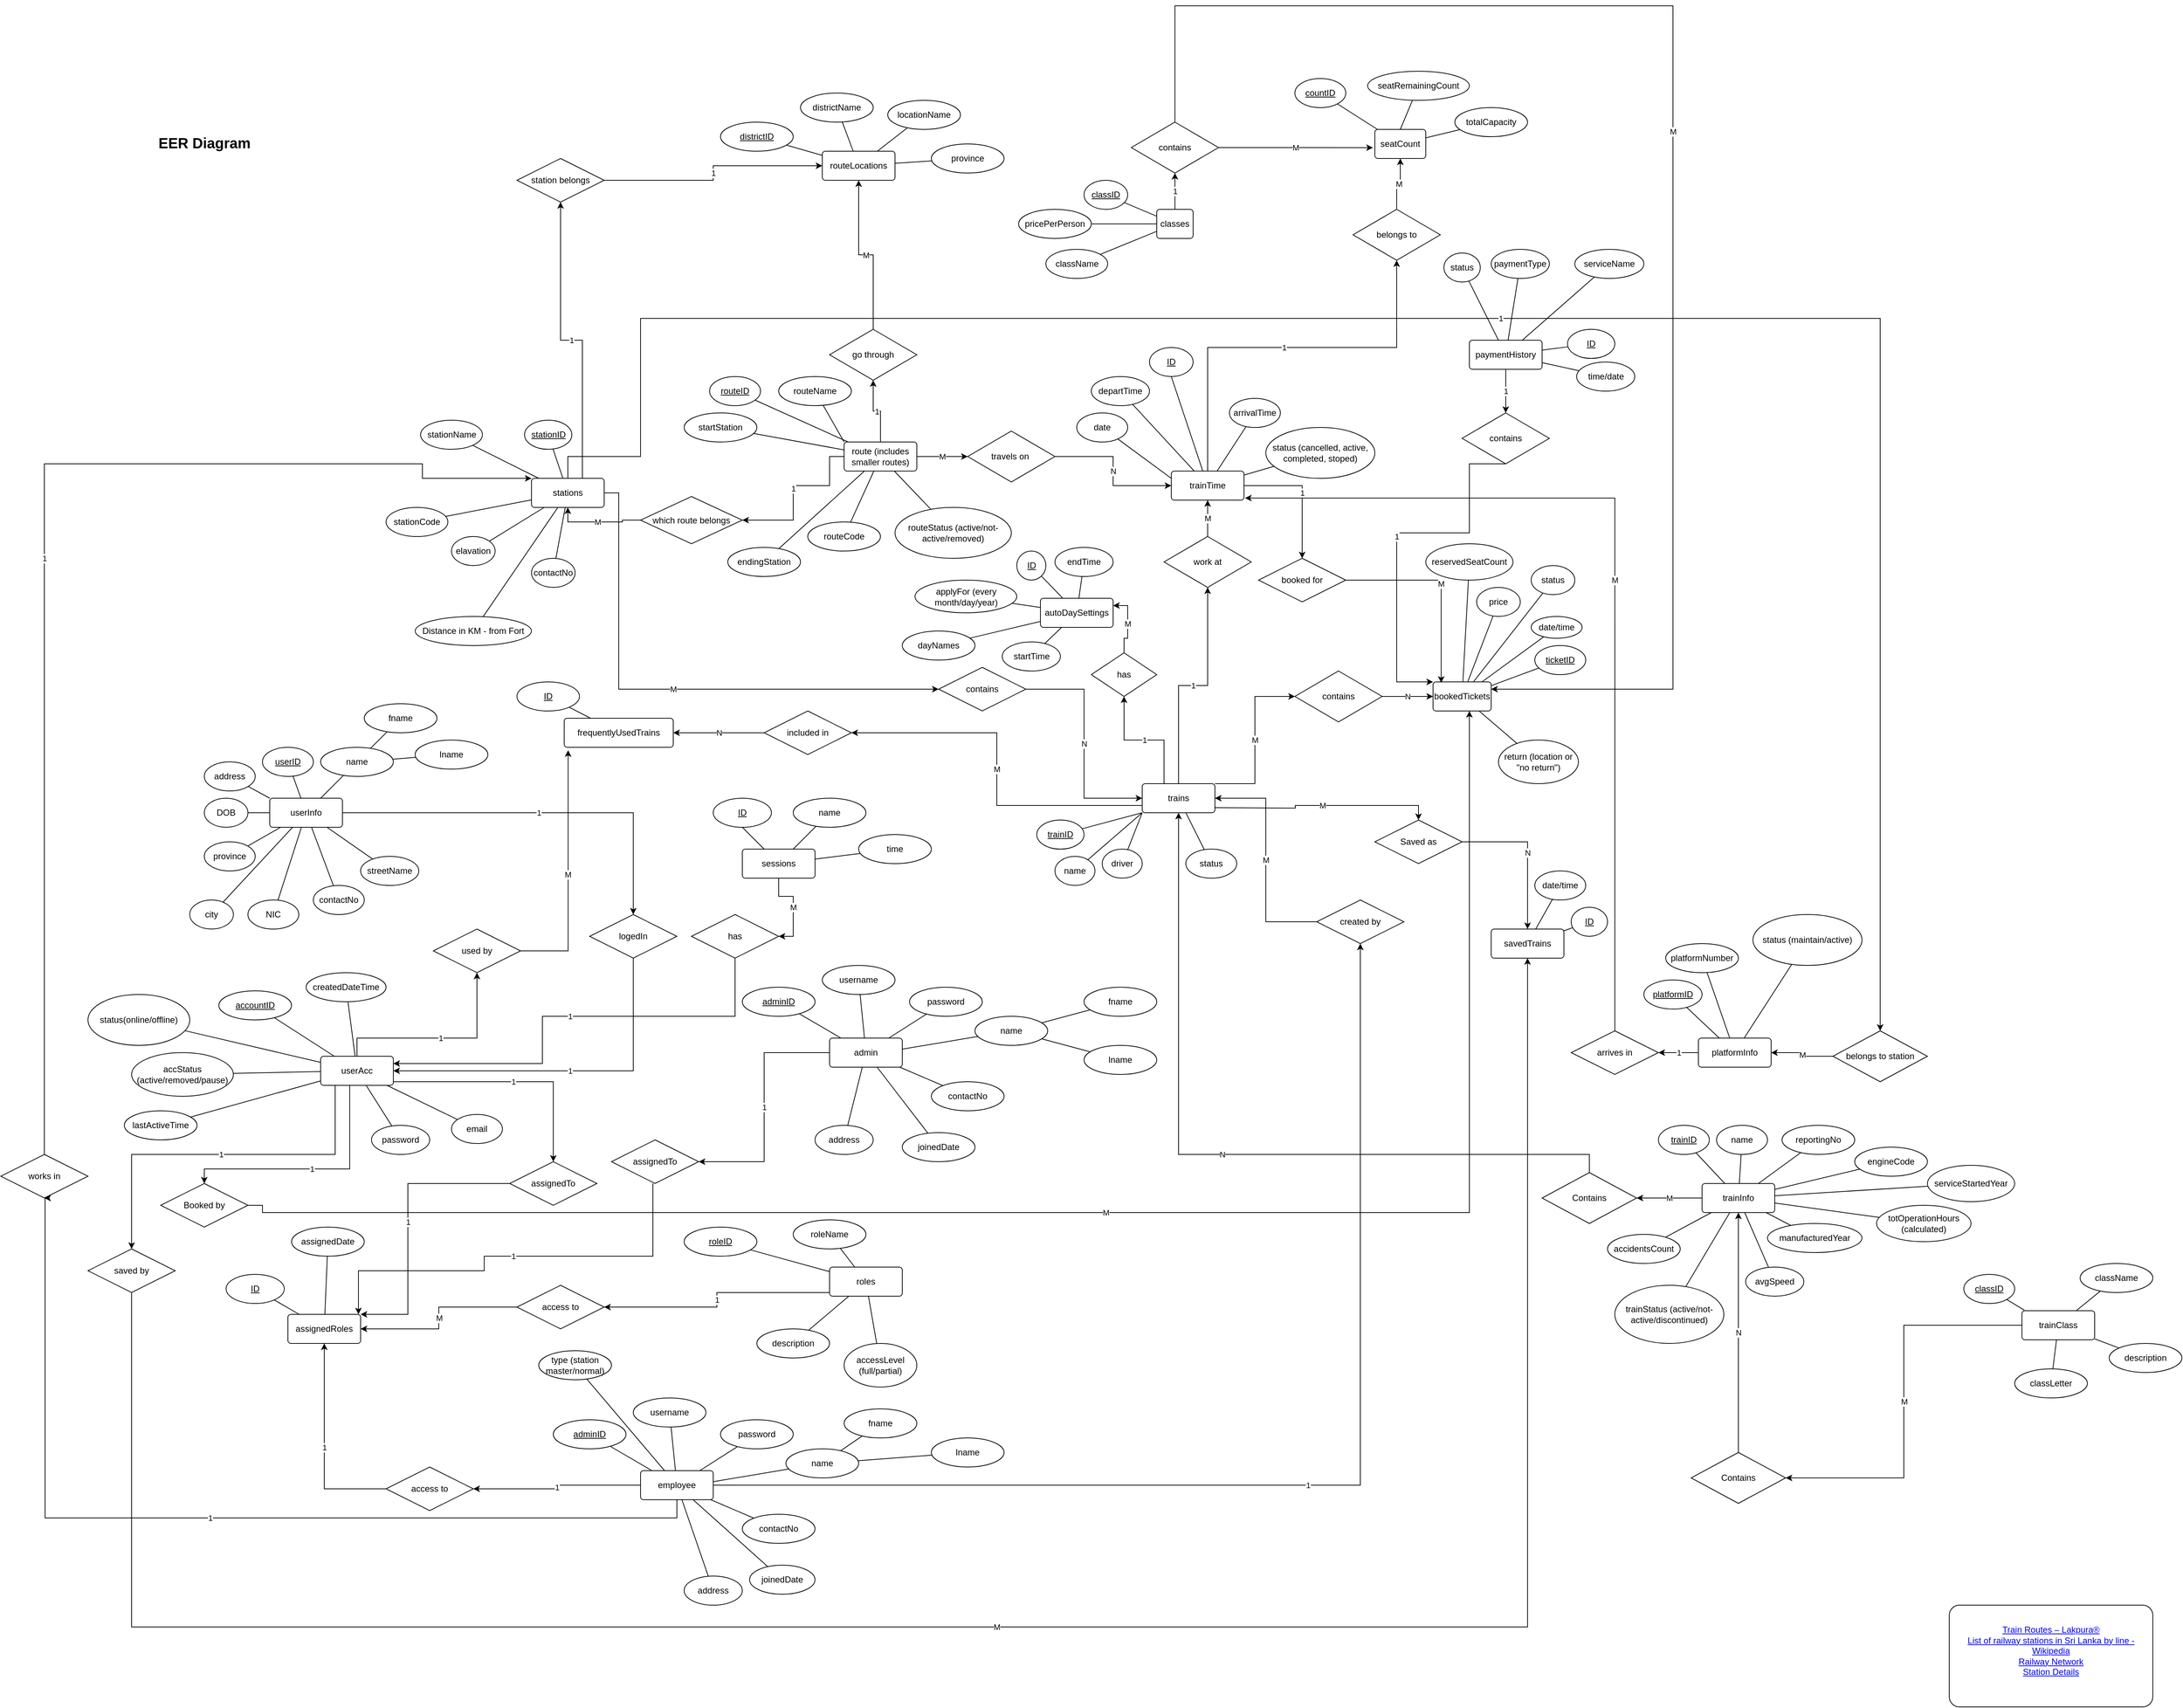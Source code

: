 <mxfile version="28.0.4">
  <diagram name="Page-1" id="JzL-r5vW0yJOW3stXGnU">
    <mxGraphModel dx="8720" dy="5370" grid="1" gridSize="10" guides="1" tooltips="1" connect="1" arrows="1" fold="1" page="1" pageScale="1" pageWidth="850" pageHeight="1100" math="0" shadow="0">
      <root>
        <mxCell id="0" />
        <mxCell id="1" parent="0" />
        <mxCell id="8kG_UziqjUuAXPetrYoP-1" value="&lt;font style=&quot;font-size: 20px;&quot;&gt;&lt;b&gt;EER Diagram&lt;/b&gt;&lt;/font&gt;" style="text;html=1;whiteSpace=wrap;overflow=hidden;rounded=0;" vertex="1" parent="1">
          <mxGeometry x="455" y="240" width="130" height="50" as="geometry" />
        </mxCell>
        <mxCell id="8kG_UziqjUuAXPetrYoP-2" value="1" style="edgeStyle=orthogonalEdgeStyle;rounded=0;orthogonalLoop=1;jettySize=auto;html=1;entryX=0.5;entryY=0;entryDx=0;entryDy=0;" edge="1" parent="1" source="8kG_UziqjUuAXPetrYoP-3" target="8kG_UziqjUuAXPetrYoP-46">
          <mxGeometry relative="1" as="geometry" />
        </mxCell>
        <mxCell id="8kG_UziqjUuAXPetrYoP-3" value="userInfo" style="rounded=1;arcSize=10;whiteSpace=wrap;html=1;align=center;" vertex="1" parent="1">
          <mxGeometry x="610" y="1160" width="100" height="40" as="geometry" />
        </mxCell>
        <mxCell id="8kG_UziqjUuAXPetrYoP-4" value="userID" style="ellipse;whiteSpace=wrap;html=1;align=center;fontStyle=4;" vertex="1" parent="1">
          <mxGeometry x="600" y="1090" width="70" height="40" as="geometry" />
        </mxCell>
        <mxCell id="8kG_UziqjUuAXPetrYoP-5" value="name" style="ellipse;whiteSpace=wrap;html=1;align=center;" vertex="1" parent="1">
          <mxGeometry x="680" y="1090" width="100" height="40" as="geometry" />
        </mxCell>
        <mxCell id="8kG_UziqjUuAXPetrYoP-6" value="lname" style="ellipse;whiteSpace=wrap;html=1;align=center;" vertex="1" parent="1">
          <mxGeometry x="810" y="1080" width="100" height="40" as="geometry" />
        </mxCell>
        <mxCell id="8kG_UziqjUuAXPetrYoP-7" value="fname" style="ellipse;whiteSpace=wrap;html=1;align=center;" vertex="1" parent="1">
          <mxGeometry x="740" y="1030" width="100" height="40" as="geometry" />
        </mxCell>
        <mxCell id="8kG_UziqjUuAXPetrYoP-8" value="DOB" style="ellipse;whiteSpace=wrap;html=1;align=center;" vertex="1" parent="1">
          <mxGeometry x="520" y="1160" width="60" height="40" as="geometry" />
        </mxCell>
        <mxCell id="8kG_UziqjUuAXPetrYoP-9" value="address" style="ellipse;whiteSpace=wrap;html=1;align=center;" vertex="1" parent="1">
          <mxGeometry x="520" y="1110" width="70" height="40" as="geometry" />
        </mxCell>
        <mxCell id="8kG_UziqjUuAXPetrYoP-10" value="city" style="ellipse;whiteSpace=wrap;html=1;align=center;" vertex="1" parent="1">
          <mxGeometry x="500" y="1300" width="60" height="40" as="geometry" />
        </mxCell>
        <mxCell id="8kG_UziqjUuAXPetrYoP-11" value="province" style="ellipse;whiteSpace=wrap;html=1;align=center;" vertex="1" parent="1">
          <mxGeometry x="520" y="1220" width="70" height="40" as="geometry" />
        </mxCell>
        <mxCell id="8kG_UziqjUuAXPetrYoP-12" value="" style="endArrow=none;html=1;rounded=0;entryX=0;entryY=0;entryDx=0;entryDy=0;" edge="1" parent="1" source="8kG_UziqjUuAXPetrYoP-9" target="8kG_UziqjUuAXPetrYoP-3">
          <mxGeometry width="50" height="50" relative="1" as="geometry">
            <mxPoint x="510" y="1500" as="sourcePoint" />
            <mxPoint x="560" y="1450" as="targetPoint" />
          </mxGeometry>
        </mxCell>
        <mxCell id="8kG_UziqjUuAXPetrYoP-13" value="" style="endArrow=none;html=1;rounded=0;" edge="1" parent="1" source="8kG_UziqjUuAXPetrYoP-3" target="8kG_UziqjUuAXPetrYoP-8">
          <mxGeometry width="50" height="50" relative="1" as="geometry">
            <mxPoint x="580" y="1480" as="sourcePoint" />
            <mxPoint x="630" y="1430" as="targetPoint" />
          </mxGeometry>
        </mxCell>
        <mxCell id="8kG_UziqjUuAXPetrYoP-14" value="" style="endArrow=none;html=1;rounded=0;" edge="1" parent="1" source="8kG_UziqjUuAXPetrYoP-3" target="8kG_UziqjUuAXPetrYoP-11">
          <mxGeometry width="50" height="50" relative="1" as="geometry">
            <mxPoint x="630" y="1450" as="sourcePoint" />
            <mxPoint x="680" y="1400" as="targetPoint" />
          </mxGeometry>
        </mxCell>
        <mxCell id="8kG_UziqjUuAXPetrYoP-15" value="" style="endArrow=none;html=1;rounded=0;" edge="1" parent="1" source="8kG_UziqjUuAXPetrYoP-3" target="8kG_UziqjUuAXPetrYoP-10">
          <mxGeometry width="50" height="50" relative="1" as="geometry">
            <mxPoint x="710" y="1440" as="sourcePoint" />
            <mxPoint x="760" y="1390" as="targetPoint" />
          </mxGeometry>
        </mxCell>
        <mxCell id="8kG_UziqjUuAXPetrYoP-16" value="" style="endArrow=none;html=1;rounded=0;" edge="1" parent="1" source="8kG_UziqjUuAXPetrYoP-3" target="8kG_UziqjUuAXPetrYoP-4">
          <mxGeometry width="50" height="50" relative="1" as="geometry">
            <mxPoint x="540" y="1470" as="sourcePoint" />
            <mxPoint x="590" y="1420" as="targetPoint" />
          </mxGeometry>
        </mxCell>
        <mxCell id="8kG_UziqjUuAXPetrYoP-17" value="" style="endArrow=none;html=1;rounded=0;" edge="1" parent="1" source="8kG_UziqjUuAXPetrYoP-3" target="8kG_UziqjUuAXPetrYoP-5">
          <mxGeometry width="50" height="50" relative="1" as="geometry">
            <mxPoint x="650" y="1510" as="sourcePoint" />
            <mxPoint x="700" y="1460" as="targetPoint" />
          </mxGeometry>
        </mxCell>
        <mxCell id="8kG_UziqjUuAXPetrYoP-18" value="" style="endArrow=none;html=1;rounded=0;" edge="1" parent="1" source="8kG_UziqjUuAXPetrYoP-5" target="8kG_UziqjUuAXPetrYoP-7">
          <mxGeometry width="50" height="50" relative="1" as="geometry">
            <mxPoint x="710" y="1420" as="sourcePoint" />
            <mxPoint x="760" y="1370" as="targetPoint" />
          </mxGeometry>
        </mxCell>
        <mxCell id="8kG_UziqjUuAXPetrYoP-19" value="" style="endArrow=none;html=1;rounded=0;" edge="1" parent="1" source="8kG_UziqjUuAXPetrYoP-5" target="8kG_UziqjUuAXPetrYoP-6">
          <mxGeometry width="50" height="50" relative="1" as="geometry">
            <mxPoint x="640" y="1480" as="sourcePoint" />
            <mxPoint x="690" y="1430" as="targetPoint" />
          </mxGeometry>
        </mxCell>
        <mxCell id="8kG_UziqjUuAXPetrYoP-20" value="contactNo" style="ellipse;whiteSpace=wrap;html=1;align=center;" vertex="1" parent="1">
          <mxGeometry x="670" y="1280" width="70" height="40" as="geometry" />
        </mxCell>
        <mxCell id="8kG_UziqjUuAXPetrYoP-21" value="NIC" style="ellipse;whiteSpace=wrap;html=1;align=center;" vertex="1" parent="1">
          <mxGeometry x="580" y="1300" width="70" height="40" as="geometry" />
        </mxCell>
        <mxCell id="8kG_UziqjUuAXPetrYoP-22" value="" style="endArrow=none;html=1;rounded=0;" edge="1" parent="1" source="8kG_UziqjUuAXPetrYoP-3" target="8kG_UziqjUuAXPetrYoP-21">
          <mxGeometry width="50" height="50" relative="1" as="geometry">
            <mxPoint x="500" y="1560" as="sourcePoint" />
            <mxPoint x="550" y="1510" as="targetPoint" />
          </mxGeometry>
        </mxCell>
        <mxCell id="8kG_UziqjUuAXPetrYoP-23" value="" style="endArrow=none;html=1;rounded=0;" edge="1" parent="1" source="8kG_UziqjUuAXPetrYoP-3" target="8kG_UziqjUuAXPetrYoP-20">
          <mxGeometry width="50" height="50" relative="1" as="geometry">
            <mxPoint x="700" y="1500" as="sourcePoint" />
            <mxPoint x="750" y="1450" as="targetPoint" />
          </mxGeometry>
        </mxCell>
        <mxCell id="8kG_UziqjUuAXPetrYoP-24" value="streetName" style="ellipse;whiteSpace=wrap;html=1;align=center;" vertex="1" parent="1">
          <mxGeometry x="735" y="1240" width="80" height="40" as="geometry" />
        </mxCell>
        <mxCell id="8kG_UziqjUuAXPetrYoP-25" value="" style="endArrow=none;html=1;rounded=0;" edge="1" parent="1" source="8kG_UziqjUuAXPetrYoP-3" target="8kG_UziqjUuAXPetrYoP-24">
          <mxGeometry width="50" height="50" relative="1" as="geometry">
            <mxPoint x="760" y="1420" as="sourcePoint" />
            <mxPoint x="810" y="1370" as="targetPoint" />
          </mxGeometry>
        </mxCell>
        <mxCell id="8kG_UziqjUuAXPetrYoP-26" value="1" style="edgeStyle=orthogonalEdgeStyle;rounded=0;orthogonalLoop=1;jettySize=auto;html=1;entryX=0.5;entryY=0;entryDx=0;entryDy=0;" edge="1" parent="1" source="8kG_UziqjUuAXPetrYoP-30" target="8kG_UziqjUuAXPetrYoP-65">
          <mxGeometry relative="1" as="geometry">
            <Array as="points">
              <mxPoint x="1000" y="1550" />
            </Array>
          </mxGeometry>
        </mxCell>
        <mxCell id="8kG_UziqjUuAXPetrYoP-27" value="1" style="edgeStyle=orthogonalEdgeStyle;rounded=0;orthogonalLoop=1;jettySize=auto;html=1;entryX=0.5;entryY=0;entryDx=0;entryDy=0;" edge="1" parent="1" source="8kG_UziqjUuAXPetrYoP-30" target="8kG_UziqjUuAXPetrYoP-153">
          <mxGeometry relative="1" as="geometry">
            <Array as="points">
              <mxPoint x="700" y="1650" />
              <mxPoint x="420" y="1650" />
            </Array>
          </mxGeometry>
        </mxCell>
        <mxCell id="8kG_UziqjUuAXPetrYoP-28" value="1" style="edgeStyle=orthogonalEdgeStyle;rounded=0;orthogonalLoop=1;jettySize=auto;html=1;entryX=0.5;entryY=0;entryDx=0;entryDy=0;" edge="1" parent="1" source="8kG_UziqjUuAXPetrYoP-30" target="8kG_UziqjUuAXPetrYoP-155">
          <mxGeometry relative="1" as="geometry">
            <Array as="points">
              <mxPoint x="720" y="1670" />
              <mxPoint x="520" y="1670" />
            </Array>
          </mxGeometry>
        </mxCell>
        <mxCell id="8kG_UziqjUuAXPetrYoP-29" value="1" style="edgeStyle=orthogonalEdgeStyle;rounded=0;orthogonalLoop=1;jettySize=auto;html=1;entryX=0.5;entryY=1;entryDx=0;entryDy=0;" edge="1" parent="1" source="8kG_UziqjUuAXPetrYoP-30" target="8kG_UziqjUuAXPetrYoP-157">
          <mxGeometry relative="1" as="geometry">
            <Array as="points">
              <mxPoint x="730" y="1490" />
              <mxPoint x="895" y="1490" />
            </Array>
          </mxGeometry>
        </mxCell>
        <mxCell id="8kG_UziqjUuAXPetrYoP-30" value="userAcc" style="rounded=1;arcSize=10;whiteSpace=wrap;html=1;align=center;" vertex="1" parent="1">
          <mxGeometry x="680" y="1515" width="100" height="40" as="geometry" />
        </mxCell>
        <mxCell id="8kG_UziqjUuAXPetrYoP-31" value="password" style="ellipse;whiteSpace=wrap;html=1;align=center;" vertex="1" parent="1">
          <mxGeometry x="750" y="1610" width="80" height="40" as="geometry" />
        </mxCell>
        <mxCell id="8kG_UziqjUuAXPetrYoP-32" value="accountID" style="ellipse;whiteSpace=wrap;html=1;align=center;fontStyle=4;" vertex="1" parent="1">
          <mxGeometry x="540" y="1425" width="100" height="40" as="geometry" />
        </mxCell>
        <mxCell id="8kG_UziqjUuAXPetrYoP-33" value="createdDateTime" style="ellipse;whiteSpace=wrap;html=1;align=center;" vertex="1" parent="1">
          <mxGeometry x="660" y="1400" width="110" height="40" as="geometry" />
        </mxCell>
        <mxCell id="8kG_UziqjUuAXPetrYoP-34" value="status(online/offline)" style="ellipse;whiteSpace=wrap;html=1;align=center;" vertex="1" parent="1">
          <mxGeometry x="360" y="1430" width="140" height="70" as="geometry" />
        </mxCell>
        <mxCell id="8kG_UziqjUuAXPetrYoP-35" value="accStatus&lt;div&gt;(active/removed/pause)&lt;/div&gt;" style="ellipse;whiteSpace=wrap;html=1;align=center;" vertex="1" parent="1">
          <mxGeometry x="420" y="1510" width="140" height="60" as="geometry" />
        </mxCell>
        <mxCell id="8kG_UziqjUuAXPetrYoP-36" value="lastActiveTime" style="ellipse;whiteSpace=wrap;html=1;align=center;" vertex="1" parent="1">
          <mxGeometry x="410" y="1590" width="100" height="40" as="geometry" />
        </mxCell>
        <mxCell id="8kG_UziqjUuAXPetrYoP-37" value="" style="endArrow=none;html=1;rounded=0;" edge="1" parent="1" source="8kG_UziqjUuAXPetrYoP-30" target="8kG_UziqjUuAXPetrYoP-32">
          <mxGeometry width="50" height="50" relative="1" as="geometry">
            <mxPoint x="810" y="1770" as="sourcePoint" />
            <mxPoint x="860" y="1720" as="targetPoint" />
          </mxGeometry>
        </mxCell>
        <mxCell id="8kG_UziqjUuAXPetrYoP-38" value="" style="endArrow=none;html=1;rounded=0;" edge="1" parent="1" source="8kG_UziqjUuAXPetrYoP-30" target="8kG_UziqjUuAXPetrYoP-34">
          <mxGeometry width="50" height="50" relative="1" as="geometry">
            <mxPoint x="610" y="1770" as="sourcePoint" />
            <mxPoint x="660" y="1720" as="targetPoint" />
          </mxGeometry>
        </mxCell>
        <mxCell id="8kG_UziqjUuAXPetrYoP-39" value="" style="endArrow=none;html=1;rounded=0;" edge="1" parent="1" source="8kG_UziqjUuAXPetrYoP-30" target="8kG_UziqjUuAXPetrYoP-35">
          <mxGeometry width="50" height="50" relative="1" as="geometry">
            <mxPoint x="780" y="1780" as="sourcePoint" />
            <mxPoint x="830" y="1730" as="targetPoint" />
          </mxGeometry>
        </mxCell>
        <mxCell id="8kG_UziqjUuAXPetrYoP-40" value="" style="endArrow=none;html=1;rounded=0;" edge="1" parent="1" source="8kG_UziqjUuAXPetrYoP-30" target="8kG_UziqjUuAXPetrYoP-31">
          <mxGeometry width="50" height="50" relative="1" as="geometry">
            <mxPoint x="680" y="1830" as="sourcePoint" />
            <mxPoint x="730" y="1780" as="targetPoint" />
          </mxGeometry>
        </mxCell>
        <mxCell id="8kG_UziqjUuAXPetrYoP-41" value="" style="endArrow=none;html=1;rounded=0;" edge="1" parent="1" source="8kG_UziqjUuAXPetrYoP-30" target="8kG_UziqjUuAXPetrYoP-36">
          <mxGeometry width="50" height="50" relative="1" as="geometry">
            <mxPoint x="700" y="1800" as="sourcePoint" />
            <mxPoint x="750" y="1750" as="targetPoint" />
          </mxGeometry>
        </mxCell>
        <mxCell id="8kG_UziqjUuAXPetrYoP-42" value="" style="endArrow=none;html=1;rounded=0;" edge="1" parent="1" source="8kG_UziqjUuAXPetrYoP-30" target="8kG_UziqjUuAXPetrYoP-44">
          <mxGeometry width="50" height="50" relative="1" as="geometry">
            <mxPoint x="710" y="1830" as="sourcePoint" />
            <mxPoint x="730.0" y="1610" as="targetPoint" />
          </mxGeometry>
        </mxCell>
        <mxCell id="8kG_UziqjUuAXPetrYoP-43" value="" style="endArrow=none;html=1;rounded=0;" edge="1" parent="1" source="8kG_UziqjUuAXPetrYoP-30" target="8kG_UziqjUuAXPetrYoP-33">
          <mxGeometry width="50" height="50" relative="1" as="geometry">
            <mxPoint x="720" y="1820" as="sourcePoint" />
            <mxPoint x="770" y="1770" as="targetPoint" />
          </mxGeometry>
        </mxCell>
        <mxCell id="8kG_UziqjUuAXPetrYoP-44" value="email" style="ellipse;whiteSpace=wrap;html=1;align=center;" vertex="1" parent="1">
          <mxGeometry x="860" y="1595" width="70" height="40" as="geometry" />
        </mxCell>
        <mxCell id="8kG_UziqjUuAXPetrYoP-45" value="1" style="edgeStyle=orthogonalEdgeStyle;rounded=0;orthogonalLoop=1;jettySize=auto;html=1;entryX=1;entryY=0.5;entryDx=0;entryDy=0;" edge="1" parent="1" source="8kG_UziqjUuAXPetrYoP-46" target="8kG_UziqjUuAXPetrYoP-30">
          <mxGeometry relative="1" as="geometry">
            <Array as="points">
              <mxPoint x="1110" y="1535" />
            </Array>
          </mxGeometry>
        </mxCell>
        <mxCell id="8kG_UziqjUuAXPetrYoP-46" value="logedIn" style="shape=rhombus;perimeter=rhombusPerimeter;whiteSpace=wrap;html=1;align=center;" vertex="1" parent="1">
          <mxGeometry x="1050" y="1320" width="120" height="60" as="geometry" />
        </mxCell>
        <mxCell id="8kG_UziqjUuAXPetrYoP-47" value="1" style="edgeStyle=orthogonalEdgeStyle;rounded=0;orthogonalLoop=1;jettySize=auto;html=1;entryX=1;entryY=0.5;entryDx=0;entryDy=0;" edge="1" parent="1" source="8kG_UziqjUuAXPetrYoP-48" target="8kG_UziqjUuAXPetrYoP-63">
          <mxGeometry relative="1" as="geometry">
            <mxPoint x="1100" y="1870" as="targetPoint" />
            <Array as="points">
              <mxPoint x="1225" y="1840" />
              <mxPoint x="1225" y="1860" />
            </Array>
          </mxGeometry>
        </mxCell>
        <mxCell id="8kG_UziqjUuAXPetrYoP-48" value="roles" style="rounded=1;arcSize=10;whiteSpace=wrap;html=1;align=center;" vertex="1" parent="1">
          <mxGeometry x="1380" y="1805" width="100" height="40" as="geometry" />
        </mxCell>
        <mxCell id="8kG_UziqjUuAXPetrYoP-49" value="roleID" style="ellipse;whiteSpace=wrap;html=1;align=center;fontStyle=4;" vertex="1" parent="1">
          <mxGeometry x="1180" y="1750" width="100" height="40" as="geometry" />
        </mxCell>
        <mxCell id="8kG_UziqjUuAXPetrYoP-50" value="roleName" style="ellipse;whiteSpace=wrap;html=1;align=center;" vertex="1" parent="1">
          <mxGeometry x="1330" y="1740" width="100" height="40" as="geometry" />
        </mxCell>
        <mxCell id="8kG_UziqjUuAXPetrYoP-51" value="description" style="ellipse;whiteSpace=wrap;html=1;align=center;" vertex="1" parent="1">
          <mxGeometry x="1280" y="1890" width="100" height="40" as="geometry" />
        </mxCell>
        <mxCell id="8kG_UziqjUuAXPetrYoP-52" value="accessLevel&lt;div&gt;(full/partial)&lt;/div&gt;" style="ellipse;whiteSpace=wrap;html=1;align=center;" vertex="1" parent="1">
          <mxGeometry x="1400" y="1910" width="100" height="60" as="geometry" />
        </mxCell>
        <mxCell id="8kG_UziqjUuAXPetrYoP-53" value="" style="endArrow=none;html=1;rounded=0;" edge="1" parent="1" source="8kG_UziqjUuAXPetrYoP-48" target="8kG_UziqjUuAXPetrYoP-49">
          <mxGeometry width="50" height="50" relative="1" as="geometry">
            <mxPoint x="1440" y="2130" as="sourcePoint" />
            <mxPoint x="1490" y="2080" as="targetPoint" />
          </mxGeometry>
        </mxCell>
        <mxCell id="8kG_UziqjUuAXPetrYoP-54" value="" style="endArrow=none;html=1;rounded=0;" edge="1" parent="1" source="8kG_UziqjUuAXPetrYoP-48" target="8kG_UziqjUuAXPetrYoP-50">
          <mxGeometry width="50" height="50" relative="1" as="geometry">
            <mxPoint x="1200" y="2100" as="sourcePoint" />
            <mxPoint x="1250" y="2050" as="targetPoint" />
          </mxGeometry>
        </mxCell>
        <mxCell id="8kG_UziqjUuAXPetrYoP-55" value="" style="endArrow=none;html=1;rounded=0;" edge="1" parent="1" source="8kG_UziqjUuAXPetrYoP-51" target="8kG_UziqjUuAXPetrYoP-48">
          <mxGeometry width="50" height="50" relative="1" as="geometry">
            <mxPoint x="1210" y="2150" as="sourcePoint" />
            <mxPoint x="1260" y="2100" as="targetPoint" />
          </mxGeometry>
        </mxCell>
        <mxCell id="8kG_UziqjUuAXPetrYoP-56" value="" style="endArrow=none;html=1;rounded=0;" edge="1" parent="1" source="8kG_UziqjUuAXPetrYoP-52" target="8kG_UziqjUuAXPetrYoP-48">
          <mxGeometry width="50" height="50" relative="1" as="geometry">
            <mxPoint x="1440" y="2140" as="sourcePoint" />
            <mxPoint x="1490" y="2090" as="targetPoint" />
          </mxGeometry>
        </mxCell>
        <mxCell id="8kG_UziqjUuAXPetrYoP-57" value="assignedRoles" style="rounded=1;arcSize=10;whiteSpace=wrap;html=1;align=center;" vertex="1" parent="1">
          <mxGeometry x="635" y="1870" width="100" height="40" as="geometry" />
        </mxCell>
        <mxCell id="8kG_UziqjUuAXPetrYoP-58" value="ID" style="ellipse;whiteSpace=wrap;html=1;align=center;fontStyle=4;" vertex="1" parent="1">
          <mxGeometry x="550" y="1815" width="80" height="40" as="geometry" />
        </mxCell>
        <mxCell id="8kG_UziqjUuAXPetrYoP-59" value="assignedDate" style="ellipse;whiteSpace=wrap;html=1;align=center;" vertex="1" parent="1">
          <mxGeometry x="640" y="1750" width="100" height="40" as="geometry" />
        </mxCell>
        <mxCell id="8kG_UziqjUuAXPetrYoP-60" value="" style="endArrow=none;html=1;rounded=0;" edge="1" parent="1" source="8kG_UziqjUuAXPetrYoP-57" target="8kG_UziqjUuAXPetrYoP-59">
          <mxGeometry width="50" height="50" relative="1" as="geometry">
            <mxPoint x="580" y="2040" as="sourcePoint" />
            <mxPoint x="630" y="1990" as="targetPoint" />
          </mxGeometry>
        </mxCell>
        <mxCell id="8kG_UziqjUuAXPetrYoP-61" value="" style="endArrow=none;html=1;rounded=0;" edge="1" parent="1" source="8kG_UziqjUuAXPetrYoP-57" target="8kG_UziqjUuAXPetrYoP-58">
          <mxGeometry width="50" height="50" relative="1" as="geometry">
            <mxPoint x="570" y="2030" as="sourcePoint" />
            <mxPoint x="620" y="1980" as="targetPoint" />
          </mxGeometry>
        </mxCell>
        <mxCell id="8kG_UziqjUuAXPetrYoP-62" value="M" style="edgeStyle=orthogonalEdgeStyle;rounded=0;orthogonalLoop=1;jettySize=auto;html=1;entryX=1;entryY=0.5;entryDx=0;entryDy=0;" edge="1" parent="1" source="8kG_UziqjUuAXPetrYoP-63" target="8kG_UziqjUuAXPetrYoP-57">
          <mxGeometry relative="1" as="geometry" />
        </mxCell>
        <mxCell id="8kG_UziqjUuAXPetrYoP-63" value="access to" style="shape=rhombus;perimeter=rhombusPerimeter;whiteSpace=wrap;html=1;align=center;" vertex="1" parent="1">
          <mxGeometry x="950" y="1830" width="120" height="60" as="geometry" />
        </mxCell>
        <mxCell id="8kG_UziqjUuAXPetrYoP-64" value="1" style="edgeStyle=orthogonalEdgeStyle;rounded=0;orthogonalLoop=1;jettySize=auto;html=1;entryX=1;entryY=0;entryDx=0;entryDy=0;" edge="1" parent="1" source="8kG_UziqjUuAXPetrYoP-65" target="8kG_UziqjUuAXPetrYoP-57">
          <mxGeometry relative="1" as="geometry">
            <Array as="points">
              <mxPoint x="800" y="1690" />
              <mxPoint x="800" y="1870" />
            </Array>
          </mxGeometry>
        </mxCell>
        <mxCell id="8kG_UziqjUuAXPetrYoP-65" value="assignedTo" style="shape=rhombus;perimeter=rhombusPerimeter;whiteSpace=wrap;html=1;align=center;" vertex="1" parent="1">
          <mxGeometry x="940" y="1660" width="120" height="60" as="geometry" />
        </mxCell>
        <mxCell id="8kG_UziqjUuAXPetrYoP-66" value="1" style="edgeStyle=orthogonalEdgeStyle;rounded=0;orthogonalLoop=1;jettySize=auto;html=1;entryX=1;entryY=0.5;entryDx=0;entryDy=0;" edge="1" parent="1" source="8kG_UziqjUuAXPetrYoP-67" target="8kG_UziqjUuAXPetrYoP-87">
          <mxGeometry relative="1" as="geometry" />
        </mxCell>
        <mxCell id="8kG_UziqjUuAXPetrYoP-67" value="admin" style="rounded=1;arcSize=10;whiteSpace=wrap;html=1;align=center;" vertex="1" parent="1">
          <mxGeometry x="1380" y="1490" width="100" height="40" as="geometry" />
        </mxCell>
        <mxCell id="8kG_UziqjUuAXPetrYoP-68" value="adminID" style="ellipse;whiteSpace=wrap;html=1;align=center;fontStyle=4;" vertex="1" parent="1">
          <mxGeometry x="1260" y="1420" width="100" height="40" as="geometry" />
        </mxCell>
        <mxCell id="8kG_UziqjUuAXPetrYoP-69" value="username" style="ellipse;whiteSpace=wrap;html=1;align=center;" vertex="1" parent="1">
          <mxGeometry x="1370" y="1390" width="100" height="40" as="geometry" />
        </mxCell>
        <mxCell id="8kG_UziqjUuAXPetrYoP-70" value="password" style="ellipse;whiteSpace=wrap;html=1;align=center;" vertex="1" parent="1">
          <mxGeometry x="1490" y="1420" width="100" height="40" as="geometry" />
        </mxCell>
        <mxCell id="8kG_UziqjUuAXPetrYoP-71" value="name" style="ellipse;whiteSpace=wrap;html=1;align=center;" vertex="1" parent="1">
          <mxGeometry x="1580" y="1460" width="100" height="40" as="geometry" />
        </mxCell>
        <mxCell id="8kG_UziqjUuAXPetrYoP-72" value="lname" style="ellipse;whiteSpace=wrap;html=1;align=center;" vertex="1" parent="1">
          <mxGeometry x="1730" y="1500" width="100" height="40" as="geometry" />
        </mxCell>
        <mxCell id="8kG_UziqjUuAXPetrYoP-73" value="fname" style="ellipse;whiteSpace=wrap;html=1;align=center;" vertex="1" parent="1">
          <mxGeometry x="1730" y="1420" width="100" height="40" as="geometry" />
        </mxCell>
        <mxCell id="8kG_UziqjUuAXPetrYoP-74" value="" style="endArrow=none;html=1;rounded=0;exitX=1.004;exitY=0.379;exitDx=0;exitDy=0;exitPerimeter=0;" edge="1" parent="1" source="8kG_UziqjUuAXPetrYoP-67" target="8kG_UziqjUuAXPetrYoP-71">
          <mxGeometry width="50" height="50" relative="1" as="geometry">
            <mxPoint x="1580" y="1530" as="sourcePoint" />
            <mxPoint x="1600" y="1830" as="targetPoint" />
          </mxGeometry>
        </mxCell>
        <mxCell id="8kG_UziqjUuAXPetrYoP-75" value="" style="endArrow=none;html=1;rounded=0;" edge="1" parent="1" source="8kG_UziqjUuAXPetrYoP-71" target="8kG_UziqjUuAXPetrYoP-73">
          <mxGeometry width="50" height="50" relative="1" as="geometry">
            <mxPoint x="1610" y="1790" as="sourcePoint" />
            <mxPoint x="1660" y="1740" as="targetPoint" />
          </mxGeometry>
        </mxCell>
        <mxCell id="8kG_UziqjUuAXPetrYoP-76" value="" style="endArrow=none;html=1;rounded=0;" edge="1" parent="1" source="8kG_UziqjUuAXPetrYoP-71" target="8kG_UziqjUuAXPetrYoP-72">
          <mxGeometry width="50" height="50" relative="1" as="geometry">
            <mxPoint x="1540" y="1850" as="sourcePoint" />
            <mxPoint x="1590" y="1800" as="targetPoint" />
          </mxGeometry>
        </mxCell>
        <mxCell id="8kG_UziqjUuAXPetrYoP-77" value="address" style="ellipse;whiteSpace=wrap;html=1;align=center;" vertex="1" parent="1">
          <mxGeometry x="1360" y="1610" width="80" height="40" as="geometry" />
        </mxCell>
        <mxCell id="8kG_UziqjUuAXPetrYoP-78" value="contactNo" style="ellipse;whiteSpace=wrap;html=1;align=center;" vertex="1" parent="1">
          <mxGeometry x="1520" y="1550" width="100" height="40" as="geometry" />
        </mxCell>
        <mxCell id="8kG_UziqjUuAXPetrYoP-79" value="joinedDate" style="ellipse;whiteSpace=wrap;html=1;align=center;" vertex="1" parent="1">
          <mxGeometry x="1480" y="1620" width="100" height="40" as="geometry" />
        </mxCell>
        <mxCell id="8kG_UziqjUuAXPetrYoP-80" value="" style="endArrow=none;html=1;rounded=0;" edge="1" parent="1" source="8kG_UziqjUuAXPetrYoP-77" target="8kG_UziqjUuAXPetrYoP-67">
          <mxGeometry width="50" height="50" relative="1" as="geometry">
            <mxPoint x="1270" y="1630" as="sourcePoint" />
            <mxPoint x="1320" y="1580" as="targetPoint" />
          </mxGeometry>
        </mxCell>
        <mxCell id="8kG_UziqjUuAXPetrYoP-81" value="" style="endArrow=none;html=1;rounded=0;" edge="1" parent="1" source="8kG_UziqjUuAXPetrYoP-67" target="8kG_UziqjUuAXPetrYoP-79">
          <mxGeometry width="50" height="50" relative="1" as="geometry">
            <mxPoint x="1300" y="1740" as="sourcePoint" />
            <mxPoint x="1350" y="1690" as="targetPoint" />
          </mxGeometry>
        </mxCell>
        <mxCell id="8kG_UziqjUuAXPetrYoP-82" value="" style="endArrow=none;html=1;rounded=0;" edge="1" parent="1" source="8kG_UziqjUuAXPetrYoP-67" target="8kG_UziqjUuAXPetrYoP-78">
          <mxGeometry width="50" height="50" relative="1" as="geometry">
            <mxPoint x="1530" y="1760" as="sourcePoint" />
            <mxPoint x="1580" y="1710" as="targetPoint" />
          </mxGeometry>
        </mxCell>
        <mxCell id="8kG_UziqjUuAXPetrYoP-83" value="" style="endArrow=none;html=1;rounded=0;" edge="1" parent="1" source="8kG_UziqjUuAXPetrYoP-67" target="8kG_UziqjUuAXPetrYoP-68">
          <mxGeometry width="50" height="50" relative="1" as="geometry">
            <mxPoint x="1200" y="1690" as="sourcePoint" />
            <mxPoint x="1250" y="1640" as="targetPoint" />
          </mxGeometry>
        </mxCell>
        <mxCell id="8kG_UziqjUuAXPetrYoP-84" value="" style="endArrow=none;html=1;rounded=0;" edge="1" parent="1" source="8kG_UziqjUuAXPetrYoP-67" target="8kG_UziqjUuAXPetrYoP-69">
          <mxGeometry width="50" height="50" relative="1" as="geometry">
            <mxPoint x="1230" y="1690" as="sourcePoint" />
            <mxPoint x="1280" y="1640" as="targetPoint" />
          </mxGeometry>
        </mxCell>
        <mxCell id="8kG_UziqjUuAXPetrYoP-85" value="" style="endArrow=none;html=1;rounded=0;" edge="1" parent="1" source="8kG_UziqjUuAXPetrYoP-67" target="8kG_UziqjUuAXPetrYoP-70">
          <mxGeometry width="50" height="50" relative="1" as="geometry">
            <mxPoint x="1160" y="1730" as="sourcePoint" />
            <mxPoint x="1210" y="1680" as="targetPoint" />
          </mxGeometry>
        </mxCell>
        <mxCell id="8kG_UziqjUuAXPetrYoP-86" value="1" style="edgeStyle=orthogonalEdgeStyle;rounded=0;orthogonalLoop=1;jettySize=auto;html=1;" edge="1" parent="1">
          <mxGeometry relative="1" as="geometry">
            <mxPoint x="1137" y="1690" as="sourcePoint" />
            <mxPoint x="732" y="1870" as="targetPoint" />
            <Array as="points">
              <mxPoint x="1137" y="1790" />
              <mxPoint x="905" y="1790" />
              <mxPoint x="905" y="1810" />
              <mxPoint x="732" y="1810" />
            </Array>
          </mxGeometry>
        </mxCell>
        <mxCell id="8kG_UziqjUuAXPetrYoP-87" value="assignedTo" style="shape=rhombus;perimeter=rhombusPerimeter;whiteSpace=wrap;html=1;align=center;" vertex="1" parent="1">
          <mxGeometry x="1080" y="1630" width="120" height="60" as="geometry" />
        </mxCell>
        <mxCell id="8kG_UziqjUuAXPetrYoP-88" value="1" style="edgeStyle=orthogonalEdgeStyle;rounded=0;orthogonalLoop=1;jettySize=auto;html=1;entryX=1;entryY=0.5;entryDx=0;entryDy=0;" edge="1" parent="1" source="8kG_UziqjUuAXPetrYoP-91" target="8kG_UziqjUuAXPetrYoP-111">
          <mxGeometry relative="1" as="geometry" />
        </mxCell>
        <mxCell id="8kG_UziqjUuAXPetrYoP-89" value="1" style="edgeStyle=orthogonalEdgeStyle;rounded=0;orthogonalLoop=1;jettySize=auto;html=1;entryX=0.5;entryY=1;entryDx=0;entryDy=0;" edge="1" parent="1" source="8kG_UziqjUuAXPetrYoP-91" target="8kG_UziqjUuAXPetrYoP-140">
          <mxGeometry relative="1" as="geometry" />
        </mxCell>
        <mxCell id="8kG_UziqjUuAXPetrYoP-90" value="1" style="edgeStyle=orthogonalEdgeStyle;rounded=0;orthogonalLoop=1;jettySize=auto;html=1;" edge="1" parent="1" source="8kG_UziqjUuAXPetrYoP-91">
          <mxGeometry relative="1" as="geometry">
            <mxPoint x="300" y="1710" as="targetPoint" />
            <Array as="points">
              <mxPoint x="1170" y="2150" />
              <mxPoint x="301" y="2150" />
              <mxPoint x="301" y="1710" />
            </Array>
          </mxGeometry>
        </mxCell>
        <mxCell id="8kG_UziqjUuAXPetrYoP-91" value="employee" style="rounded=1;arcSize=10;whiteSpace=wrap;html=1;align=center;" vertex="1" parent="1">
          <mxGeometry x="1120" y="2085" width="100" height="40" as="geometry" />
        </mxCell>
        <mxCell id="8kG_UziqjUuAXPetrYoP-92" value="adminID" style="ellipse;whiteSpace=wrap;html=1;align=center;fontStyle=4;" vertex="1" parent="1">
          <mxGeometry x="1000" y="2015" width="100" height="40" as="geometry" />
        </mxCell>
        <mxCell id="8kG_UziqjUuAXPetrYoP-93" value="username" style="ellipse;whiteSpace=wrap;html=1;align=center;" vertex="1" parent="1">
          <mxGeometry x="1110" y="1985" width="100" height="40" as="geometry" />
        </mxCell>
        <mxCell id="8kG_UziqjUuAXPetrYoP-94" value="password" style="ellipse;whiteSpace=wrap;html=1;align=center;" vertex="1" parent="1">
          <mxGeometry x="1230" y="2015" width="100" height="40" as="geometry" />
        </mxCell>
        <mxCell id="8kG_UziqjUuAXPetrYoP-95" value="name" style="ellipse;whiteSpace=wrap;html=1;align=center;" vertex="1" parent="1">
          <mxGeometry x="1320" y="2055" width="100" height="40" as="geometry" />
        </mxCell>
        <mxCell id="8kG_UziqjUuAXPetrYoP-96" value="lname" style="ellipse;whiteSpace=wrap;html=1;align=center;" vertex="1" parent="1">
          <mxGeometry x="1520" y="2040" width="100" height="40" as="geometry" />
        </mxCell>
        <mxCell id="8kG_UziqjUuAXPetrYoP-97" value="fname" style="ellipse;whiteSpace=wrap;html=1;align=center;" vertex="1" parent="1">
          <mxGeometry x="1400" y="2000" width="100" height="40" as="geometry" />
        </mxCell>
        <mxCell id="8kG_UziqjUuAXPetrYoP-98" value="" style="endArrow=none;html=1;rounded=0;exitX=1.004;exitY=0.379;exitDx=0;exitDy=0;exitPerimeter=0;" edge="1" parent="1" source="8kG_UziqjUuAXPetrYoP-91" target="8kG_UziqjUuAXPetrYoP-95">
          <mxGeometry width="50" height="50" relative="1" as="geometry">
            <mxPoint x="1320" y="2125" as="sourcePoint" />
            <mxPoint x="1340" y="2425" as="targetPoint" />
          </mxGeometry>
        </mxCell>
        <mxCell id="8kG_UziqjUuAXPetrYoP-99" value="" style="endArrow=none;html=1;rounded=0;" edge="1" parent="1" source="8kG_UziqjUuAXPetrYoP-95" target="8kG_UziqjUuAXPetrYoP-97">
          <mxGeometry width="50" height="50" relative="1" as="geometry">
            <mxPoint x="1350" y="2385" as="sourcePoint" />
            <mxPoint x="1400" y="2335" as="targetPoint" />
          </mxGeometry>
        </mxCell>
        <mxCell id="8kG_UziqjUuAXPetrYoP-100" value="" style="endArrow=none;html=1;rounded=0;" edge="1" parent="1" source="8kG_UziqjUuAXPetrYoP-95" target="8kG_UziqjUuAXPetrYoP-96">
          <mxGeometry width="50" height="50" relative="1" as="geometry">
            <mxPoint x="1280" y="2445" as="sourcePoint" />
            <mxPoint x="1330" y="2395" as="targetPoint" />
          </mxGeometry>
        </mxCell>
        <mxCell id="8kG_UziqjUuAXPetrYoP-101" value="address" style="ellipse;whiteSpace=wrap;html=1;align=center;" vertex="1" parent="1">
          <mxGeometry x="1180" y="2230" width="80" height="40" as="geometry" />
        </mxCell>
        <mxCell id="8kG_UziqjUuAXPetrYoP-102" value="contactNo" style="ellipse;whiteSpace=wrap;html=1;align=center;" vertex="1" parent="1">
          <mxGeometry x="1260" y="2145" width="100" height="40" as="geometry" />
        </mxCell>
        <mxCell id="8kG_UziqjUuAXPetrYoP-103" value="joinedDate" style="ellipse;whiteSpace=wrap;html=1;align=center;" vertex="1" parent="1">
          <mxGeometry x="1270" y="2215" width="90" height="40" as="geometry" />
        </mxCell>
        <mxCell id="8kG_UziqjUuAXPetrYoP-104" value="" style="endArrow=none;html=1;rounded=0;" edge="1" parent="1" source="8kG_UziqjUuAXPetrYoP-101" target="8kG_UziqjUuAXPetrYoP-91">
          <mxGeometry width="50" height="50" relative="1" as="geometry">
            <mxPoint x="1010" y="2225" as="sourcePoint" />
            <mxPoint x="1060" y="2175" as="targetPoint" />
          </mxGeometry>
        </mxCell>
        <mxCell id="8kG_UziqjUuAXPetrYoP-105" value="" style="endArrow=none;html=1;rounded=0;" edge="1" parent="1" source="8kG_UziqjUuAXPetrYoP-91" target="8kG_UziqjUuAXPetrYoP-103">
          <mxGeometry width="50" height="50" relative="1" as="geometry">
            <mxPoint x="1040" y="2335" as="sourcePoint" />
            <mxPoint x="1090" y="2285" as="targetPoint" />
          </mxGeometry>
        </mxCell>
        <mxCell id="8kG_UziqjUuAXPetrYoP-106" value="" style="endArrow=none;html=1;rounded=0;" edge="1" parent="1" source="8kG_UziqjUuAXPetrYoP-91" target="8kG_UziqjUuAXPetrYoP-102">
          <mxGeometry width="50" height="50" relative="1" as="geometry">
            <mxPoint x="1270" y="2355" as="sourcePoint" />
            <mxPoint x="1320" y="2305" as="targetPoint" />
          </mxGeometry>
        </mxCell>
        <mxCell id="8kG_UziqjUuAXPetrYoP-107" value="" style="endArrow=none;html=1;rounded=0;" edge="1" parent="1" source="8kG_UziqjUuAXPetrYoP-91" target="8kG_UziqjUuAXPetrYoP-92">
          <mxGeometry width="50" height="50" relative="1" as="geometry">
            <mxPoint x="940" y="2285" as="sourcePoint" />
            <mxPoint x="990" y="2235" as="targetPoint" />
          </mxGeometry>
        </mxCell>
        <mxCell id="8kG_UziqjUuAXPetrYoP-108" value="" style="endArrow=none;html=1;rounded=0;" edge="1" parent="1" source="8kG_UziqjUuAXPetrYoP-91" target="8kG_UziqjUuAXPetrYoP-93">
          <mxGeometry width="50" height="50" relative="1" as="geometry">
            <mxPoint x="970" y="2285" as="sourcePoint" />
            <mxPoint x="1020" y="2235" as="targetPoint" />
          </mxGeometry>
        </mxCell>
        <mxCell id="8kG_UziqjUuAXPetrYoP-109" value="" style="endArrow=none;html=1;rounded=0;" edge="1" parent="1" source="8kG_UziqjUuAXPetrYoP-91" target="8kG_UziqjUuAXPetrYoP-94">
          <mxGeometry width="50" height="50" relative="1" as="geometry">
            <mxPoint x="900" y="2325" as="sourcePoint" />
            <mxPoint x="950" y="2275" as="targetPoint" />
          </mxGeometry>
        </mxCell>
        <mxCell id="8kG_UziqjUuAXPetrYoP-110" value="1" style="edgeStyle=orthogonalEdgeStyle;rounded=0;orthogonalLoop=1;jettySize=auto;html=1;entryX=0.5;entryY=1;entryDx=0;entryDy=0;" edge="1" parent="1" source="8kG_UziqjUuAXPetrYoP-111" target="8kG_UziqjUuAXPetrYoP-57">
          <mxGeometry relative="1" as="geometry" />
        </mxCell>
        <mxCell id="8kG_UziqjUuAXPetrYoP-111" value="access to" style="shape=rhombus;perimeter=rhombusPerimeter;whiteSpace=wrap;html=1;align=center;" vertex="1" parent="1">
          <mxGeometry x="770" y="2080" width="120" height="60" as="geometry" />
        </mxCell>
        <mxCell id="8kG_UziqjUuAXPetrYoP-112" value="M" style="edgeStyle=orthogonalEdgeStyle;rounded=0;orthogonalLoop=1;jettySize=auto;html=1;entryX=1;entryY=0.5;entryDx=0;entryDy=0;" edge="1" parent="1" source="8kG_UziqjUuAXPetrYoP-113" target="8kG_UziqjUuAXPetrYoP-121">
          <mxGeometry relative="1" as="geometry" />
        </mxCell>
        <mxCell id="8kG_UziqjUuAXPetrYoP-113" value="sessions" style="rounded=1;arcSize=10;whiteSpace=wrap;html=1;align=center;" vertex="1" parent="1">
          <mxGeometry x="1260" y="1230" width="100" height="40" as="geometry" />
        </mxCell>
        <mxCell id="8kG_UziqjUuAXPetrYoP-114" value="ID" style="ellipse;whiteSpace=wrap;html=1;align=center;fontStyle=4;" vertex="1" parent="1">
          <mxGeometry x="1220" y="1160" width="80" height="40" as="geometry" />
        </mxCell>
        <mxCell id="8kG_UziqjUuAXPetrYoP-115" value="name" style="ellipse;whiteSpace=wrap;html=1;align=center;" vertex="1" parent="1">
          <mxGeometry x="1330" y="1160" width="100" height="40" as="geometry" />
        </mxCell>
        <mxCell id="8kG_UziqjUuAXPetrYoP-116" value="time" style="ellipse;whiteSpace=wrap;html=1;align=center;" vertex="1" parent="1">
          <mxGeometry x="1420" y="1210" width="100" height="40" as="geometry" />
        </mxCell>
        <mxCell id="8kG_UziqjUuAXPetrYoP-117" value="" style="endArrow=none;html=1;rounded=0;entryX=0.5;entryY=1;entryDx=0;entryDy=0;" edge="1" parent="1" source="8kG_UziqjUuAXPetrYoP-113" target="8kG_UziqjUuAXPetrYoP-114">
          <mxGeometry width="50" height="50" relative="1" as="geometry">
            <mxPoint x="1260" y="1460" as="sourcePoint" />
            <mxPoint x="1310" y="1410" as="targetPoint" />
          </mxGeometry>
        </mxCell>
        <mxCell id="8kG_UziqjUuAXPetrYoP-118" value="" style="endArrow=none;html=1;rounded=0;" edge="1" parent="1" source="8kG_UziqjUuAXPetrYoP-113" target="8kG_UziqjUuAXPetrYoP-115">
          <mxGeometry width="50" height="50" relative="1" as="geometry">
            <mxPoint x="1220" y="1410" as="sourcePoint" />
            <mxPoint x="1270" y="1360" as="targetPoint" />
          </mxGeometry>
        </mxCell>
        <mxCell id="8kG_UziqjUuAXPetrYoP-119" value="" style="endArrow=none;html=1;rounded=0;" edge="1" parent="1" source="8kG_UziqjUuAXPetrYoP-113" target="8kG_UziqjUuAXPetrYoP-116">
          <mxGeometry width="50" height="50" relative="1" as="geometry">
            <mxPoint x="1140" y="1420" as="sourcePoint" />
            <mxPoint x="1190" y="1370" as="targetPoint" />
          </mxGeometry>
        </mxCell>
        <mxCell id="8kG_UziqjUuAXPetrYoP-120" value="1" style="edgeStyle=orthogonalEdgeStyle;rounded=0;orthogonalLoop=1;jettySize=auto;html=1;entryX=1;entryY=0.25;entryDx=0;entryDy=0;" edge="1" parent="1" source="8kG_UziqjUuAXPetrYoP-121" target="8kG_UziqjUuAXPetrYoP-30">
          <mxGeometry relative="1" as="geometry">
            <Array as="points">
              <mxPoint x="1250" y="1460" />
              <mxPoint x="985" y="1460" />
              <mxPoint x="985" y="1525" />
            </Array>
          </mxGeometry>
        </mxCell>
        <mxCell id="8kG_UziqjUuAXPetrYoP-121" value="has" style="shape=rhombus;perimeter=rhombusPerimeter;whiteSpace=wrap;html=1;align=center;" vertex="1" parent="1">
          <mxGeometry x="1190" y="1320" width="120" height="60" as="geometry" />
        </mxCell>
        <mxCell id="8kG_UziqjUuAXPetrYoP-122" value="M" style="edgeStyle=orthogonalEdgeStyle;rounded=0;orthogonalLoop=1;jettySize=auto;html=1;entryX=0;entryY=0.5;entryDx=0;entryDy=0;" edge="1" parent="1" source="8kG_UziqjUuAXPetrYoP-127" target="8kG_UziqjUuAXPetrYoP-147">
          <mxGeometry relative="1" as="geometry">
            <Array as="points">
              <mxPoint x="1965" y="1140" />
              <mxPoint x="1965" y="1020" />
            </Array>
          </mxGeometry>
        </mxCell>
        <mxCell id="8kG_UziqjUuAXPetrYoP-123" value="M" style="edgeStyle=orthogonalEdgeStyle;rounded=0;orthogonalLoop=1;jettySize=auto;html=1;entryX=0.5;entryY=0;entryDx=0;entryDy=0;" edge="1" parent="1" target="8kG_UziqjUuAXPetrYoP-151">
          <mxGeometry relative="1" as="geometry">
            <mxPoint x="1910" y="1173.053" as="sourcePoint" />
            <mxPoint x="2130" y="1233" as="targetPoint" />
          </mxGeometry>
        </mxCell>
        <mxCell id="8kG_UziqjUuAXPetrYoP-124" value="M" style="edgeStyle=orthogonalEdgeStyle;rounded=0;orthogonalLoop=1;jettySize=auto;html=1;entryX=1;entryY=0.5;entryDx=0;entryDy=0;" edge="1" parent="1" source="8kG_UziqjUuAXPetrYoP-127" target="8kG_UziqjUuAXPetrYoP-159">
          <mxGeometry relative="1" as="geometry">
            <Array as="points">
              <mxPoint x="1610" y="1170" />
              <mxPoint x="1610" y="1070" />
            </Array>
          </mxGeometry>
        </mxCell>
        <mxCell id="8kG_UziqjUuAXPetrYoP-125" value="1" style="edgeStyle=orthogonalEdgeStyle;rounded=0;orthogonalLoop=1;jettySize=auto;html=1;entryX=0.5;entryY=1;entryDx=0;entryDy=0;" edge="1" parent="1" source="8kG_UziqjUuAXPetrYoP-127" target="8kG_UziqjUuAXPetrYoP-176">
          <mxGeometry relative="1" as="geometry" />
        </mxCell>
        <mxCell id="8kG_UziqjUuAXPetrYoP-126" value="1" style="edgeStyle=orthogonalEdgeStyle;rounded=0;orthogonalLoop=1;jettySize=auto;html=1;entryX=0.5;entryY=1;entryDx=0;entryDy=0;" edge="1" parent="1" source="8kG_UziqjUuAXPetrYoP-127" target="8kG_UziqjUuAXPetrYoP-327">
          <mxGeometry relative="1" as="geometry">
            <Array as="points">
              <mxPoint x="1840" y="1080" />
              <mxPoint x="1785" y="1080" />
            </Array>
          </mxGeometry>
        </mxCell>
        <mxCell id="8kG_UziqjUuAXPetrYoP-127" value="trains" style="rounded=1;arcSize=10;whiteSpace=wrap;html=1;align=center;" vertex="1" parent="1">
          <mxGeometry x="1810" y="1140" width="100" height="40" as="geometry" />
        </mxCell>
        <mxCell id="8kG_UziqjUuAXPetrYoP-128" value="bookedTickets" style="rounded=1;arcSize=10;whiteSpace=wrap;html=1;align=center;" vertex="1" parent="1">
          <mxGeometry x="2210" y="1000" width="80" height="40" as="geometry" />
        </mxCell>
        <mxCell id="8kG_UziqjUuAXPetrYoP-129" value="savedTrains" style="rounded=1;arcSize=10;whiteSpace=wrap;html=1;align=center;" vertex="1" parent="1">
          <mxGeometry x="2290" y="1340" width="100" height="40" as="geometry" />
        </mxCell>
        <mxCell id="8kG_UziqjUuAXPetrYoP-130" value="frequentlyUsedTrains" style="rounded=1;arcSize=10;whiteSpace=wrap;html=1;align=center;" vertex="1" parent="1">
          <mxGeometry x="1015" y="1050" width="150" height="40" as="geometry" />
        </mxCell>
        <mxCell id="8kG_UziqjUuAXPetrYoP-131" value="M" style="edgeStyle=orthogonalEdgeStyle;rounded=0;orthogonalLoop=1;jettySize=auto;html=1;entryX=0;entryY=0.5;entryDx=0;entryDy=0;" edge="1" parent="1" source="8kG_UziqjUuAXPetrYoP-134" target="8kG_UziqjUuAXPetrYoP-142">
          <mxGeometry relative="1" as="geometry">
            <Array as="points">
              <mxPoint x="1090" y="740" />
              <mxPoint x="1090" y="1010" />
            </Array>
          </mxGeometry>
        </mxCell>
        <mxCell id="8kG_UziqjUuAXPetrYoP-132" value="1" style="edgeStyle=orthogonalEdgeStyle;rounded=0;orthogonalLoop=1;jettySize=auto;html=1;entryX=0.5;entryY=0;entryDx=0;entryDy=0;" edge="1" parent="1" source="8kG_UziqjUuAXPetrYoP-134" target="8kG_UziqjUuAXPetrYoP-192">
          <mxGeometry relative="1" as="geometry">
            <Array as="points">
              <mxPoint x="1020" y="690" />
              <mxPoint x="1120" y="690" />
              <mxPoint x="1120" y="500" />
              <mxPoint x="2825" y="500" />
            </Array>
          </mxGeometry>
        </mxCell>
        <mxCell id="8kG_UziqjUuAXPetrYoP-133" value="1" style="edgeStyle=orthogonalEdgeStyle;rounded=0;orthogonalLoop=1;jettySize=auto;html=1;entryX=0.5;entryY=1;entryDx=0;entryDy=0;" edge="1" parent="1" source="8kG_UziqjUuAXPetrYoP-134" target="8kG_UziqjUuAXPetrYoP-255">
          <mxGeometry relative="1" as="geometry">
            <Array as="points">
              <mxPoint x="1040" y="740" />
              <mxPoint x="1040" y="530" />
              <mxPoint x="1010" y="530" />
            </Array>
          </mxGeometry>
        </mxCell>
        <mxCell id="8kG_UziqjUuAXPetrYoP-134" value="stations" style="rounded=1;arcSize=10;whiteSpace=wrap;html=1;align=center;" vertex="1" parent="1">
          <mxGeometry x="970" y="720" width="100" height="40" as="geometry" />
        </mxCell>
        <mxCell id="8kG_UziqjUuAXPetrYoP-135" value="1" style="edgeStyle=orthogonalEdgeStyle;rounded=0;orthogonalLoop=1;jettySize=auto;html=1;" edge="1" parent="1" source="8kG_UziqjUuAXPetrYoP-136" target="8kG_UziqjUuAXPetrYoP-145">
          <mxGeometry relative="1" as="geometry" />
        </mxCell>
        <mxCell id="8kG_UziqjUuAXPetrYoP-136" value="classes" style="rounded=1;arcSize=10;whiteSpace=wrap;html=1;align=center;" vertex="1" parent="1">
          <mxGeometry x="1830" y="350" width="50" height="40" as="geometry" />
        </mxCell>
        <mxCell id="8kG_UziqjUuAXPetrYoP-137" value="1" style="edgeStyle=orthogonalEdgeStyle;rounded=0;orthogonalLoop=1;jettySize=auto;html=1;" edge="1" parent="1" source="8kG_UziqjUuAXPetrYoP-138" target="8kG_UziqjUuAXPetrYoP-149">
          <mxGeometry relative="1" as="geometry" />
        </mxCell>
        <mxCell id="8kG_UziqjUuAXPetrYoP-138" value="paymentHistory" style="rounded=1;arcSize=10;whiteSpace=wrap;html=1;align=center;" vertex="1" parent="1">
          <mxGeometry x="2260" y="530" width="100" height="40" as="geometry" />
        </mxCell>
        <mxCell id="8kG_UziqjUuAXPetrYoP-139" value="M" style="edgeStyle=orthogonalEdgeStyle;rounded=0;orthogonalLoop=1;jettySize=auto;html=1;entryX=1;entryY=0.5;entryDx=0;entryDy=0;" edge="1" parent="1" source="8kG_UziqjUuAXPetrYoP-140" target="8kG_UziqjUuAXPetrYoP-127">
          <mxGeometry relative="1" as="geometry" />
        </mxCell>
        <mxCell id="8kG_UziqjUuAXPetrYoP-140" value="created by" style="shape=rhombus;perimeter=rhombusPerimeter;whiteSpace=wrap;html=1;align=center;" vertex="1" parent="1">
          <mxGeometry x="2050" y="1300" width="120" height="60" as="geometry" />
        </mxCell>
        <mxCell id="8kG_UziqjUuAXPetrYoP-141" value="N" style="edgeStyle=orthogonalEdgeStyle;rounded=0;orthogonalLoop=1;jettySize=auto;html=1;entryX=0;entryY=0.5;entryDx=0;entryDy=0;" edge="1" parent="1" source="8kG_UziqjUuAXPetrYoP-142" target="8kG_UziqjUuAXPetrYoP-127">
          <mxGeometry relative="1" as="geometry" />
        </mxCell>
        <mxCell id="8kG_UziqjUuAXPetrYoP-142" value="contains" style="shape=rhombus;perimeter=rhombusPerimeter;whiteSpace=wrap;html=1;align=center;" vertex="1" parent="1">
          <mxGeometry x="1530" y="980" width="120" height="60" as="geometry" />
        </mxCell>
        <mxCell id="8kG_UziqjUuAXPetrYoP-143" value="M" style="edgeStyle=orthogonalEdgeStyle;rounded=0;orthogonalLoop=1;jettySize=auto;html=1;entryX=-0.039;entryY=0.629;entryDx=0;entryDy=0;entryPerimeter=0;" edge="1" parent="1" source="8kG_UziqjUuAXPetrYoP-145" target="8kG_UziqjUuAXPetrYoP-282">
          <mxGeometry relative="1" as="geometry">
            <mxPoint x="2120" y="265" as="targetPoint" />
          </mxGeometry>
        </mxCell>
        <mxCell id="8kG_UziqjUuAXPetrYoP-144" value="M" style="edgeStyle=orthogonalEdgeStyle;rounded=0;orthogonalLoop=1;jettySize=auto;html=1;entryX=1;entryY=0.25;entryDx=0;entryDy=0;" edge="1" parent="1" source="8kG_UziqjUuAXPetrYoP-145" target="8kG_UziqjUuAXPetrYoP-128">
          <mxGeometry relative="1" as="geometry">
            <mxPoint x="2540" y="431.667" as="targetPoint" />
            <Array as="points">
              <mxPoint x="1855" y="70" />
              <mxPoint x="2540" y="70" />
              <mxPoint x="2540" y="1010" />
            </Array>
          </mxGeometry>
        </mxCell>
        <mxCell id="8kG_UziqjUuAXPetrYoP-145" value="contains" style="shape=rhombus;perimeter=rhombusPerimeter;whiteSpace=wrap;html=1;align=center;" vertex="1" parent="1">
          <mxGeometry x="1795" y="230" width="120" height="70" as="geometry" />
        </mxCell>
        <mxCell id="8kG_UziqjUuAXPetrYoP-146" value="N" style="edgeStyle=orthogonalEdgeStyle;rounded=0;orthogonalLoop=1;jettySize=auto;html=1;" edge="1" parent="1" source="8kG_UziqjUuAXPetrYoP-147" target="8kG_UziqjUuAXPetrYoP-128">
          <mxGeometry relative="1" as="geometry" />
        </mxCell>
        <mxCell id="8kG_UziqjUuAXPetrYoP-147" value="contains" style="shape=rhombus;perimeter=rhombusPerimeter;whiteSpace=wrap;html=1;align=center;" vertex="1" parent="1">
          <mxGeometry x="2020" y="985" width="120" height="70" as="geometry" />
        </mxCell>
        <mxCell id="8kG_UziqjUuAXPetrYoP-148" value="1" style="edgeStyle=orthogonalEdgeStyle;rounded=0;orthogonalLoop=1;jettySize=auto;html=1;entryX=0;entryY=0;entryDx=0;entryDy=0;exitX=0.5;exitY=1;exitDx=0;exitDy=0;" edge="1" parent="1" source="8kG_UziqjUuAXPetrYoP-149" target="8kG_UziqjUuAXPetrYoP-128">
          <mxGeometry relative="1" as="geometry">
            <mxPoint x="2190" y="1000" as="targetPoint" />
            <Array as="points">
              <mxPoint x="2260" y="700" />
              <mxPoint x="2260" y="795" />
              <mxPoint x="2160" y="795" />
              <mxPoint x="2160" y="1000" />
            </Array>
          </mxGeometry>
        </mxCell>
        <mxCell id="8kG_UziqjUuAXPetrYoP-149" value="contains" style="shape=rhombus;perimeter=rhombusPerimeter;whiteSpace=wrap;html=1;align=center;" vertex="1" parent="1">
          <mxGeometry x="2250" y="630" width="120" height="70" as="geometry" />
        </mxCell>
        <mxCell id="8kG_UziqjUuAXPetrYoP-150" value="N" style="edgeStyle=orthogonalEdgeStyle;rounded=0;orthogonalLoop=1;jettySize=auto;html=1;entryX=0.5;entryY=0;entryDx=0;entryDy=0;" edge="1" parent="1" source="8kG_UziqjUuAXPetrYoP-151" target="8kG_UziqjUuAXPetrYoP-129">
          <mxGeometry relative="1" as="geometry" />
        </mxCell>
        <mxCell id="8kG_UziqjUuAXPetrYoP-151" value="Saved as" style="shape=rhombus;perimeter=rhombusPerimeter;whiteSpace=wrap;html=1;align=center;" vertex="1" parent="1">
          <mxGeometry x="2130" y="1190" width="120" height="60" as="geometry" />
        </mxCell>
        <mxCell id="8kG_UziqjUuAXPetrYoP-152" value="M" style="edgeStyle=orthogonalEdgeStyle;rounded=0;orthogonalLoop=1;jettySize=auto;html=1;entryX=0.5;entryY=1;entryDx=0;entryDy=0;" edge="1" parent="1" source="8kG_UziqjUuAXPetrYoP-153" target="8kG_UziqjUuAXPetrYoP-129">
          <mxGeometry relative="1" as="geometry">
            <Array as="points">
              <mxPoint x="420" y="2300" />
              <mxPoint x="2340" y="2300" />
            </Array>
          </mxGeometry>
        </mxCell>
        <mxCell id="8kG_UziqjUuAXPetrYoP-153" value="saved by" style="shape=rhombus;perimeter=rhombusPerimeter;whiteSpace=wrap;html=1;align=center;" vertex="1" parent="1">
          <mxGeometry x="360" y="1780" width="120" height="60" as="geometry" />
        </mxCell>
        <mxCell id="8kG_UziqjUuAXPetrYoP-154" value="M" style="edgeStyle=orthogonalEdgeStyle;rounded=0;orthogonalLoop=1;jettySize=auto;html=1;exitX=1;exitY=0.5;exitDx=0;exitDy=0;" edge="1" parent="1" source="8kG_UziqjUuAXPetrYoP-155" target="8kG_UziqjUuAXPetrYoP-128">
          <mxGeometry relative="1" as="geometry">
            <mxPoint x="590" y="1730" as="sourcePoint" />
            <Array as="points">
              <mxPoint x="600" y="1720" />
              <mxPoint x="600" y="1730" />
              <mxPoint x="2260" y="1730" />
            </Array>
          </mxGeometry>
        </mxCell>
        <mxCell id="8kG_UziqjUuAXPetrYoP-155" value="Booked by" style="shape=rhombus;perimeter=rhombusPerimeter;whiteSpace=wrap;html=1;align=center;" vertex="1" parent="1">
          <mxGeometry x="460" y="1690" width="120" height="60" as="geometry" />
        </mxCell>
        <mxCell id="8kG_UziqjUuAXPetrYoP-156" value="M" style="edgeStyle=orthogonalEdgeStyle;rounded=0;orthogonalLoop=1;jettySize=auto;html=1;entryX=0.036;entryY=1.1;entryDx=0;entryDy=0;entryPerimeter=0;" edge="1" parent="1" source="8kG_UziqjUuAXPetrYoP-157" target="8kG_UziqjUuAXPetrYoP-130">
          <mxGeometry relative="1" as="geometry">
            <mxPoint x="1053" y="1140" as="targetPoint" />
            <Array as="points">
              <mxPoint x="1020" y="1370" />
            </Array>
          </mxGeometry>
        </mxCell>
        <mxCell id="8kG_UziqjUuAXPetrYoP-157" value="used by" style="shape=rhombus;perimeter=rhombusPerimeter;whiteSpace=wrap;html=1;align=center;" vertex="1" parent="1">
          <mxGeometry x="835" y="1340" width="120" height="60" as="geometry" />
        </mxCell>
        <mxCell id="8kG_UziqjUuAXPetrYoP-158" value="N" style="edgeStyle=orthogonalEdgeStyle;rounded=0;orthogonalLoop=1;jettySize=auto;html=1;entryX=1;entryY=0.5;entryDx=0;entryDy=0;" edge="1" parent="1" source="8kG_UziqjUuAXPetrYoP-159" target="8kG_UziqjUuAXPetrYoP-130">
          <mxGeometry relative="1" as="geometry" />
        </mxCell>
        <mxCell id="8kG_UziqjUuAXPetrYoP-159" value="included in" style="shape=rhombus;perimeter=rhombusPerimeter;whiteSpace=wrap;html=1;align=center;" vertex="1" parent="1">
          <mxGeometry x="1290" y="1040" width="120" height="60" as="geometry" />
        </mxCell>
        <mxCell id="8kG_UziqjUuAXPetrYoP-160" value="trainID" style="ellipse;whiteSpace=wrap;html=1;align=center;fontStyle=4;" vertex="1" parent="1">
          <mxGeometry x="1665" y="1190" width="65" height="40" as="geometry" />
        </mxCell>
        <mxCell id="8kG_UziqjUuAXPetrYoP-161" value="" style="endArrow=none;html=1;rounded=0;entryX=0;entryY=1;entryDx=0;entryDy=0;" edge="1" parent="1" source="8kG_UziqjUuAXPetrYoP-160" target="8kG_UziqjUuAXPetrYoP-127">
          <mxGeometry width="50" height="50" relative="1" as="geometry">
            <mxPoint x="1720" y="1380" as="sourcePoint" />
            <mxPoint x="1770" y="1330" as="targetPoint" />
          </mxGeometry>
        </mxCell>
        <mxCell id="8kG_UziqjUuAXPetrYoP-162" value="1" style="edgeStyle=orthogonalEdgeStyle;rounded=0;orthogonalLoop=1;jettySize=auto;html=1;entryX=0.5;entryY=1;entryDx=0;entryDy=0;" edge="1" parent="1" source="8kG_UziqjUuAXPetrYoP-164" target="8kG_UziqjUuAXPetrYoP-290">
          <mxGeometry relative="1" as="geometry">
            <Array as="points">
              <mxPoint x="1900" y="540" />
              <mxPoint x="2160" y="540" />
            </Array>
          </mxGeometry>
        </mxCell>
        <mxCell id="8kG_UziqjUuAXPetrYoP-163" value="1" style="edgeStyle=orthogonalEdgeStyle;rounded=0;orthogonalLoop=1;jettySize=auto;html=1;entryX=0.5;entryY=0;entryDx=0;entryDy=0;" edge="1" parent="1" source="8kG_UziqjUuAXPetrYoP-164" target="8kG_UziqjUuAXPetrYoP-304">
          <mxGeometry relative="1" as="geometry">
            <Array as="points">
              <mxPoint x="2030" y="730" />
            </Array>
          </mxGeometry>
        </mxCell>
        <mxCell id="8kG_UziqjUuAXPetrYoP-164" value="trainTime" style="rounded=1;arcSize=10;whiteSpace=wrap;html=1;align=center;" vertex="1" parent="1">
          <mxGeometry x="1850" y="710" width="100" height="40" as="geometry" />
        </mxCell>
        <mxCell id="8kG_UziqjUuAXPetrYoP-165" value="date" style="ellipse;whiteSpace=wrap;html=1;align=center;" vertex="1" parent="1">
          <mxGeometry x="1720" y="630" width="70" height="40" as="geometry" />
        </mxCell>
        <mxCell id="8kG_UziqjUuAXPetrYoP-166" value="departTime" style="ellipse;whiteSpace=wrap;html=1;align=center;" vertex="1" parent="1">
          <mxGeometry x="1740" y="580" width="80" height="40" as="geometry" />
        </mxCell>
        <mxCell id="8kG_UziqjUuAXPetrYoP-167" value="arrivalTime" style="ellipse;whiteSpace=wrap;html=1;align=center;" vertex="1" parent="1">
          <mxGeometry x="1930" y="610" width="70" height="40" as="geometry" />
        </mxCell>
        <mxCell id="8kG_UziqjUuAXPetrYoP-168" value="ID" style="ellipse;whiteSpace=wrap;html=1;align=center;fontStyle=4;" vertex="1" parent="1">
          <mxGeometry x="1820" y="540" width="60" height="40" as="geometry" />
        </mxCell>
        <mxCell id="8kG_UziqjUuAXPetrYoP-169" value="status (cancelled, active, completed, stoped)" style="ellipse;whiteSpace=wrap;html=1;align=center;" vertex="1" parent="1">
          <mxGeometry x="1980" y="650" width="150" height="70" as="geometry" />
        </mxCell>
        <mxCell id="8kG_UziqjUuAXPetrYoP-170" value="" style="endArrow=none;html=1;rounded=0;entryX=0.5;entryY=1;entryDx=0;entryDy=0;" edge="1" parent="1" source="8kG_UziqjUuAXPetrYoP-164" target="8kG_UziqjUuAXPetrYoP-168">
          <mxGeometry width="50" height="50" relative="1" as="geometry">
            <mxPoint x="1930" y="880" as="sourcePoint" />
            <mxPoint x="1980" y="830" as="targetPoint" />
          </mxGeometry>
        </mxCell>
        <mxCell id="8kG_UziqjUuAXPetrYoP-171" value="" style="endArrow=none;html=1;rounded=0;exitX=0;exitY=0.25;exitDx=0;exitDy=0;" edge="1" parent="1" source="8kG_UziqjUuAXPetrYoP-164" target="8kG_UziqjUuAXPetrYoP-165">
          <mxGeometry width="50" height="50" relative="1" as="geometry">
            <mxPoint x="1890" y="900" as="sourcePoint" />
            <mxPoint x="1940" y="850" as="targetPoint" />
          </mxGeometry>
        </mxCell>
        <mxCell id="8kG_UziqjUuAXPetrYoP-172" value="" style="endArrow=none;html=1;rounded=0;" edge="1" parent="1" source="8kG_UziqjUuAXPetrYoP-164" target="8kG_UziqjUuAXPetrYoP-166">
          <mxGeometry width="50" height="50" relative="1" as="geometry">
            <mxPoint x="1890" y="960" as="sourcePoint" />
            <mxPoint x="1940" y="910" as="targetPoint" />
          </mxGeometry>
        </mxCell>
        <mxCell id="8kG_UziqjUuAXPetrYoP-173" value="" style="endArrow=none;html=1;rounded=0;" edge="1" parent="1" source="8kG_UziqjUuAXPetrYoP-164" target="8kG_UziqjUuAXPetrYoP-169">
          <mxGeometry width="50" height="50" relative="1" as="geometry">
            <mxPoint x="2000" y="1000" as="sourcePoint" />
            <mxPoint x="2050" y="950" as="targetPoint" />
          </mxGeometry>
        </mxCell>
        <mxCell id="8kG_UziqjUuAXPetrYoP-174" value="" style="endArrow=none;html=1;rounded=0;" edge="1" parent="1" source="8kG_UziqjUuAXPetrYoP-164" target="8kG_UziqjUuAXPetrYoP-167">
          <mxGeometry width="50" height="50" relative="1" as="geometry">
            <mxPoint x="1810" y="1010" as="sourcePoint" />
            <mxPoint x="1860" y="960" as="targetPoint" />
          </mxGeometry>
        </mxCell>
        <mxCell id="8kG_UziqjUuAXPetrYoP-175" value="M" style="edgeStyle=orthogonalEdgeStyle;rounded=0;orthogonalLoop=1;jettySize=auto;html=1;" edge="1" parent="1" source="8kG_UziqjUuAXPetrYoP-176" target="8kG_UziqjUuAXPetrYoP-164">
          <mxGeometry relative="1" as="geometry" />
        </mxCell>
        <mxCell id="8kG_UziqjUuAXPetrYoP-176" value="work at" style="shape=rhombus;perimeter=rhombusPerimeter;whiteSpace=wrap;html=1;align=center;" vertex="1" parent="1">
          <mxGeometry x="1840" y="800" width="120" height="70" as="geometry" />
        </mxCell>
        <mxCell id="8kG_UziqjUuAXPetrYoP-177" value="name" style="ellipse;whiteSpace=wrap;html=1;align=center;" vertex="1" parent="1">
          <mxGeometry x="1690" y="1240" width="55" height="40" as="geometry" />
        </mxCell>
        <mxCell id="8kG_UziqjUuAXPetrYoP-178" value="" style="endArrow=none;html=1;rounded=0;entryX=0;entryY=1;entryDx=0;entryDy=0;" edge="1" parent="1" source="8kG_UziqjUuAXPetrYoP-177" target="8kG_UziqjUuAXPetrYoP-127">
          <mxGeometry width="50" height="50" relative="1" as="geometry">
            <mxPoint x="1830" y="1360" as="sourcePoint" />
            <mxPoint x="1880" y="1310" as="targetPoint" />
          </mxGeometry>
        </mxCell>
        <mxCell id="8kG_UziqjUuAXPetrYoP-179" value="driver" style="ellipse;whiteSpace=wrap;html=1;align=center;" vertex="1" parent="1">
          <mxGeometry x="1755" y="1230" width="55" height="40" as="geometry" />
        </mxCell>
        <mxCell id="8kG_UziqjUuAXPetrYoP-180" value="" style="endArrow=none;html=1;rounded=0;entryX=0;entryY=1;entryDx=0;entryDy=0;" edge="1" parent="1" source="8kG_UziqjUuAXPetrYoP-179" target="8kG_UziqjUuAXPetrYoP-127">
          <mxGeometry width="50" height="50" relative="1" as="geometry">
            <mxPoint x="1780" y="1350" as="sourcePoint" />
            <mxPoint x="1830" y="1300" as="targetPoint" />
          </mxGeometry>
        </mxCell>
        <mxCell id="8kG_UziqjUuAXPetrYoP-181" value="M" style="edgeStyle=orthogonalEdgeStyle;rounded=0;orthogonalLoop=1;jettySize=auto;html=1;" edge="1" parent="1" source="8kG_UziqjUuAXPetrYoP-182" target="8kG_UziqjUuAXPetrYoP-194">
          <mxGeometry relative="1" as="geometry" />
        </mxCell>
        <mxCell id="8kG_UziqjUuAXPetrYoP-182" value="trainInfo" style="rounded=1;arcSize=10;whiteSpace=wrap;html=1;align=center;" vertex="1" parent="1">
          <mxGeometry x="2580" y="1690" width="100" height="40" as="geometry" />
        </mxCell>
        <mxCell id="8kG_UziqjUuAXPetrYoP-183" value="M" style="edgeStyle=orthogonalEdgeStyle;rounded=0;orthogonalLoop=1;jettySize=auto;html=1;" edge="1" parent="1" source="8kG_UziqjUuAXPetrYoP-186" target="8kG_UziqjUuAXPetrYoP-214">
          <mxGeometry relative="1" as="geometry" />
        </mxCell>
        <mxCell id="8kG_UziqjUuAXPetrYoP-184" value="1" style="edgeStyle=orthogonalEdgeStyle;rounded=0;orthogonalLoop=1;jettySize=auto;html=1;entryX=0.5;entryY=1;entryDx=0;entryDy=0;" edge="1" parent="1" source="8kG_UziqjUuAXPetrYoP-186" target="8kG_UziqjUuAXPetrYoP-219">
          <mxGeometry relative="1" as="geometry" />
        </mxCell>
        <mxCell id="8kG_UziqjUuAXPetrYoP-185" value="1" style="edgeStyle=orthogonalEdgeStyle;rounded=0;orthogonalLoop=1;jettySize=auto;html=1;entryX=1;entryY=0.5;entryDx=0;entryDy=0;" edge="1" parent="1" source="8kG_UziqjUuAXPetrYoP-186" target="8kG_UziqjUuAXPetrYoP-261">
          <mxGeometry relative="1" as="geometry">
            <Array as="points">
              <mxPoint x="1380" y="690" />
              <mxPoint x="1380" y="730" />
              <mxPoint x="1330" y="730" />
              <mxPoint x="1330" y="778" />
            </Array>
          </mxGeometry>
        </mxCell>
        <mxCell id="8kG_UziqjUuAXPetrYoP-186" value="route (includes smaller routes)" style="rounded=1;arcSize=10;whiteSpace=wrap;html=1;align=center;" vertex="1" parent="1">
          <mxGeometry x="1400" y="670" width="100" height="40" as="geometry" />
        </mxCell>
        <mxCell id="8kG_UziqjUuAXPetrYoP-187" value="1" style="edgeStyle=orthogonalEdgeStyle;rounded=0;orthogonalLoop=1;jettySize=auto;html=1;" edge="1" parent="1" source="8kG_UziqjUuAXPetrYoP-188" target="8kG_UziqjUuAXPetrYoP-190">
          <mxGeometry relative="1" as="geometry" />
        </mxCell>
        <mxCell id="8kG_UziqjUuAXPetrYoP-188" value="platformInfo" style="rounded=1;arcSize=10;whiteSpace=wrap;html=1;align=center;" vertex="1" parent="1">
          <mxGeometry x="2575" y="1490" width="100" height="40" as="geometry" />
        </mxCell>
        <mxCell id="8kG_UziqjUuAXPetrYoP-189" value="M" style="edgeStyle=orthogonalEdgeStyle;rounded=0;orthogonalLoop=1;jettySize=auto;html=1;entryX=1.014;entryY=0.928;entryDx=0;entryDy=0;entryPerimeter=0;" edge="1" parent="1" target="8kG_UziqjUuAXPetrYoP-164">
          <mxGeometry relative="1" as="geometry">
            <mxPoint x="2460.067" y="1481.967" as="sourcePoint" />
            <mxPoint x="1960" y="747" as="targetPoint" />
            <Array as="points">
              <mxPoint x="2460" y="747" />
            </Array>
          </mxGeometry>
        </mxCell>
        <mxCell id="8kG_UziqjUuAXPetrYoP-190" value="arrives in" style="shape=rhombus;perimeter=rhombusPerimeter;whiteSpace=wrap;html=1;align=center;" vertex="1" parent="1">
          <mxGeometry x="2400" y="1480" width="120" height="60" as="geometry" />
        </mxCell>
        <mxCell id="8kG_UziqjUuAXPetrYoP-191" value="M" style="edgeStyle=orthogonalEdgeStyle;rounded=0;orthogonalLoop=1;jettySize=auto;html=1;" edge="1" parent="1" source="8kG_UziqjUuAXPetrYoP-192" target="8kG_UziqjUuAXPetrYoP-188">
          <mxGeometry relative="1" as="geometry" />
        </mxCell>
        <mxCell id="8kG_UziqjUuAXPetrYoP-192" value="belongs to station" style="shape=rhombus;perimeter=rhombusPerimeter;whiteSpace=wrap;html=1;align=center;" vertex="1" parent="1">
          <mxGeometry x="2760" y="1480" width="130" height="70" as="geometry" />
        </mxCell>
        <mxCell id="8kG_UziqjUuAXPetrYoP-193" value="N" style="edgeStyle=orthogonalEdgeStyle;rounded=0;orthogonalLoop=1;jettySize=auto;html=1;entryX=0.5;entryY=1;entryDx=0;entryDy=0;" edge="1" parent="1" source="8kG_UziqjUuAXPetrYoP-194" target="8kG_UziqjUuAXPetrYoP-127">
          <mxGeometry relative="1" as="geometry">
            <Array as="points">
              <mxPoint x="2425" y="1650" />
              <mxPoint x="1860" y="1650" />
            </Array>
          </mxGeometry>
        </mxCell>
        <mxCell id="8kG_UziqjUuAXPetrYoP-194" value="Contains" style="shape=rhombus;perimeter=rhombusPerimeter;whiteSpace=wrap;html=1;align=center;" vertex="1" parent="1">
          <mxGeometry x="2360" y="1675" width="130" height="70" as="geometry" />
        </mxCell>
        <mxCell id="8kG_UziqjUuAXPetrYoP-195" value="routeID" style="ellipse;whiteSpace=wrap;html=1;align=center;fontStyle=4;" vertex="1" parent="1">
          <mxGeometry x="1215" y="580" width="70" height="40" as="geometry" />
        </mxCell>
        <mxCell id="8kG_UziqjUuAXPetrYoP-196" value="routeName" style="ellipse;whiteSpace=wrap;html=1;align=center;" vertex="1" parent="1">
          <mxGeometry x="1310" y="580" width="100" height="40" as="geometry" />
        </mxCell>
        <mxCell id="8kG_UziqjUuAXPetrYoP-197" value="" style="endArrow=none;html=1;rounded=0;" edge="1" parent="1" source="8kG_UziqjUuAXPetrYoP-186" target="8kG_UziqjUuAXPetrYoP-195">
          <mxGeometry width="50" height="50" relative="1" as="geometry">
            <mxPoint x="1430" y="1000" as="sourcePoint" />
            <mxPoint x="1480" y="950" as="targetPoint" />
          </mxGeometry>
        </mxCell>
        <mxCell id="8kG_UziqjUuAXPetrYoP-198" value="" style="endArrow=none;html=1;rounded=0;exitX=0;exitY=0;exitDx=0;exitDy=0;" edge="1" parent="1" source="8kG_UziqjUuAXPetrYoP-186" target="8kG_UziqjUuAXPetrYoP-196">
          <mxGeometry width="50" height="50" relative="1" as="geometry">
            <mxPoint x="1190" y="970" as="sourcePoint" />
            <mxPoint x="1240" y="920" as="targetPoint" />
          </mxGeometry>
        </mxCell>
        <mxCell id="8kG_UziqjUuAXPetrYoP-199" value="trainID" style="ellipse;whiteSpace=wrap;html=1;align=center;fontStyle=4;" vertex="1" parent="1">
          <mxGeometry x="2520" y="1610" width="70" height="40" as="geometry" />
        </mxCell>
        <mxCell id="8kG_UziqjUuAXPetrYoP-200" value="name" style="ellipse;whiteSpace=wrap;html=1;align=center;" vertex="1" parent="1">
          <mxGeometry x="2600" y="1610" width="70" height="40" as="geometry" />
        </mxCell>
        <mxCell id="8kG_UziqjUuAXPetrYoP-201" value="reportingNo" style="ellipse;whiteSpace=wrap;html=1;align=center;" vertex="1" parent="1">
          <mxGeometry x="2690" y="1610" width="100" height="40" as="geometry" />
        </mxCell>
        <mxCell id="8kG_UziqjUuAXPetrYoP-202" value="M" style="edgeStyle=orthogonalEdgeStyle;rounded=0;orthogonalLoop=1;jettySize=auto;html=1;entryX=1;entryY=0.5;entryDx=0;entryDy=0;" edge="1" parent="1" source="8kG_UziqjUuAXPetrYoP-203" target="8kG_UziqjUuAXPetrYoP-216">
          <mxGeometry relative="1" as="geometry" />
        </mxCell>
        <mxCell id="8kG_UziqjUuAXPetrYoP-203" value="trainClass" style="rounded=1;arcSize=10;whiteSpace=wrap;html=1;align=center;" vertex="1" parent="1">
          <mxGeometry x="3020" y="1865" width="100" height="40" as="geometry" />
        </mxCell>
        <mxCell id="8kG_UziqjUuAXPetrYoP-204" value="" style="endArrow=none;html=1;rounded=0;" edge="1" parent="1" source="8kG_UziqjUuAXPetrYoP-182" target="8kG_UziqjUuAXPetrYoP-201">
          <mxGeometry width="50" height="50" relative="1" as="geometry">
            <mxPoint x="2750" y="1860" as="sourcePoint" />
            <mxPoint x="2800" y="1810" as="targetPoint" />
          </mxGeometry>
        </mxCell>
        <mxCell id="8kG_UziqjUuAXPetrYoP-205" value="" style="endArrow=none;html=1;rounded=0;" edge="1" parent="1" source="8kG_UziqjUuAXPetrYoP-182" target="8kG_UziqjUuAXPetrYoP-199">
          <mxGeometry width="50" height="50" relative="1" as="geometry">
            <mxPoint x="2560" y="1880" as="sourcePoint" />
            <mxPoint x="2610" y="1830" as="targetPoint" />
          </mxGeometry>
        </mxCell>
        <mxCell id="8kG_UziqjUuAXPetrYoP-206" value="" style="endArrow=none;html=1;rounded=0;" edge="1" parent="1" source="8kG_UziqjUuAXPetrYoP-182" target="8kG_UziqjUuAXPetrYoP-200">
          <mxGeometry width="50" height="50" relative="1" as="geometry">
            <mxPoint x="2690" y="1840" as="sourcePoint" />
            <mxPoint x="2740" y="1790" as="targetPoint" />
          </mxGeometry>
        </mxCell>
        <mxCell id="8kG_UziqjUuAXPetrYoP-207" value="classID" style="ellipse;whiteSpace=wrap;html=1;align=center;fontStyle=4;" vertex="1" parent="1">
          <mxGeometry x="2940" y="1815" width="70" height="40" as="geometry" />
        </mxCell>
        <mxCell id="8kG_UziqjUuAXPetrYoP-208" value="className" style="ellipse;whiteSpace=wrap;html=1;align=center;" vertex="1" parent="1">
          <mxGeometry x="3100" y="1800" width="100" height="40" as="geometry" />
        </mxCell>
        <mxCell id="8kG_UziqjUuAXPetrYoP-209" value="" style="endArrow=none;html=1;rounded=0;exitX=0.033;exitY=-0.017;exitDx=0;exitDy=0;exitPerimeter=0;" edge="1" parent="1" source="8kG_UziqjUuAXPetrYoP-203" target="8kG_UziqjUuAXPetrYoP-207">
          <mxGeometry width="50" height="50" relative="1" as="geometry">
            <mxPoint x="3020" y="1847" as="sourcePoint" />
            <mxPoint x="3100" y="2123" as="targetPoint" />
          </mxGeometry>
        </mxCell>
        <mxCell id="8kG_UziqjUuAXPetrYoP-210" value="" style="endArrow=none;html=1;rounded=0;" edge="1" parent="1" source="8kG_UziqjUuAXPetrYoP-203" target="8kG_UziqjUuAXPetrYoP-208">
          <mxGeometry width="50" height="50" relative="1" as="geometry">
            <mxPoint x="3020" y="1843" as="sourcePoint" />
            <mxPoint x="2860" y="2093" as="targetPoint" />
          </mxGeometry>
        </mxCell>
        <mxCell id="8kG_UziqjUuAXPetrYoP-211" value="description" style="ellipse;whiteSpace=wrap;html=1;align=center;" vertex="1" parent="1">
          <mxGeometry x="3140" y="1910" width="100" height="40" as="geometry" />
        </mxCell>
        <mxCell id="8kG_UziqjUuAXPetrYoP-212" value="" style="endArrow=none;html=1;rounded=0;" edge="1" parent="1" source="8kG_UziqjUuAXPetrYoP-203" target="8kG_UziqjUuAXPetrYoP-211">
          <mxGeometry width="50" height="50" relative="1" as="geometry">
            <mxPoint x="3140" y="1917" as="sourcePoint" />
            <mxPoint x="3152" y="1860" as="targetPoint" />
          </mxGeometry>
        </mxCell>
        <mxCell id="8kG_UziqjUuAXPetrYoP-213" value="N" style="edgeStyle=orthogonalEdgeStyle;rounded=0;orthogonalLoop=1;jettySize=auto;html=1;entryX=0;entryY=0.5;entryDx=0;entryDy=0;" edge="1" parent="1" source="8kG_UziqjUuAXPetrYoP-214" target="8kG_UziqjUuAXPetrYoP-164">
          <mxGeometry relative="1" as="geometry" />
        </mxCell>
        <mxCell id="8kG_UziqjUuAXPetrYoP-214" value="travels on&amp;nbsp;" style="shape=rhombus;perimeter=rhombusPerimeter;whiteSpace=wrap;html=1;align=center;" vertex="1" parent="1">
          <mxGeometry x="1570" y="655" width="120" height="70" as="geometry" />
        </mxCell>
        <mxCell id="8kG_UziqjUuAXPetrYoP-215" value="N" style="edgeStyle=orthogonalEdgeStyle;rounded=0;orthogonalLoop=1;jettySize=auto;html=1;entryX=0.5;entryY=1;entryDx=0;entryDy=0;" edge="1" parent="1" source="8kG_UziqjUuAXPetrYoP-216" target="8kG_UziqjUuAXPetrYoP-182">
          <mxGeometry relative="1" as="geometry" />
        </mxCell>
        <mxCell id="8kG_UziqjUuAXPetrYoP-216" value="Contains" style="shape=rhombus;perimeter=rhombusPerimeter;whiteSpace=wrap;html=1;align=center;" vertex="1" parent="1">
          <mxGeometry x="2565" y="2060" width="130" height="70" as="geometry" />
        </mxCell>
        <mxCell id="8kG_UziqjUuAXPetrYoP-217" value="routeLocations" style="rounded=1;arcSize=10;whiteSpace=wrap;html=1;align=center;" vertex="1" parent="1">
          <mxGeometry x="1370" y="270" width="100" height="40" as="geometry" />
        </mxCell>
        <mxCell id="8kG_UziqjUuAXPetrYoP-218" value="M" style="edgeStyle=orthogonalEdgeStyle;rounded=0;orthogonalLoop=1;jettySize=auto;html=1;entryX=0.5;entryY=1;entryDx=0;entryDy=0;" edge="1" parent="1" source="8kG_UziqjUuAXPetrYoP-219" target="8kG_UziqjUuAXPetrYoP-217">
          <mxGeometry relative="1" as="geometry">
            <mxPoint x="1420" y="320" as="targetPoint" />
            <Array as="points" />
          </mxGeometry>
        </mxCell>
        <mxCell id="8kG_UziqjUuAXPetrYoP-219" value="go through" style="shape=rhombus;perimeter=rhombusPerimeter;whiteSpace=wrap;html=1;align=center;" vertex="1" parent="1">
          <mxGeometry x="1380" y="515" width="120" height="70" as="geometry" />
        </mxCell>
        <mxCell id="8kG_UziqjUuAXPetrYoP-220" value="engineCode" style="ellipse;whiteSpace=wrap;html=1;align=center;" vertex="1" parent="1">
          <mxGeometry x="2790" y="1640" width="100" height="40" as="geometry" />
        </mxCell>
        <mxCell id="8kG_UziqjUuAXPetrYoP-221" value="" style="endArrow=none;html=1;rounded=0;" edge="1" parent="1" source="8kG_UziqjUuAXPetrYoP-182" target="8kG_UziqjUuAXPetrYoP-220">
          <mxGeometry width="50" height="50" relative="1" as="geometry">
            <mxPoint x="2840" y="2040" as="sourcePoint" />
            <mxPoint x="2890" y="1990" as="targetPoint" />
          </mxGeometry>
        </mxCell>
        <mxCell id="8kG_UziqjUuAXPetrYoP-222" value="avgSpeed" style="ellipse;whiteSpace=wrap;html=1;align=center;" vertex="1" parent="1">
          <mxGeometry x="2640" y="1805" width="80" height="40" as="geometry" />
        </mxCell>
        <mxCell id="8kG_UziqjUuAXPetrYoP-223" value="" style="endArrow=none;html=1;rounded=0;" edge="1" parent="1" source="8kG_UziqjUuAXPetrYoP-182" target="8kG_UziqjUuAXPetrYoP-222">
          <mxGeometry width="50" height="50" relative="1" as="geometry">
            <mxPoint x="2790" y="2000" as="sourcePoint" />
            <mxPoint x="2840" y="1950" as="targetPoint" />
          </mxGeometry>
        </mxCell>
        <mxCell id="8kG_UziqjUuAXPetrYoP-224" value="manufacturedYear" style="ellipse;whiteSpace=wrap;html=1;align=center;" vertex="1" parent="1">
          <mxGeometry x="2670" y="1745" width="130" height="40" as="geometry" />
        </mxCell>
        <mxCell id="8kG_UziqjUuAXPetrYoP-225" value="serviceStartedYear" style="ellipse;whiteSpace=wrap;html=1;align=center;" vertex="1" parent="1">
          <mxGeometry x="2890" y="1665" width="120" height="50" as="geometry" />
        </mxCell>
        <mxCell id="8kG_UziqjUuAXPetrYoP-226" value="" style="endArrow=none;html=1;rounded=0;" edge="1" parent="1" source="8kG_UziqjUuAXPetrYoP-182" target="8kG_UziqjUuAXPetrYoP-224">
          <mxGeometry width="50" height="50" relative="1" as="geometry">
            <mxPoint x="2680" y="1990" as="sourcePoint" />
            <mxPoint x="2730" y="1940" as="targetPoint" />
          </mxGeometry>
        </mxCell>
        <mxCell id="8kG_UziqjUuAXPetrYoP-227" value="" style="endArrow=none;html=1;rounded=0;" edge="1" parent="1" source="8kG_UziqjUuAXPetrYoP-182" target="8kG_UziqjUuAXPetrYoP-225">
          <mxGeometry width="50" height="50" relative="1" as="geometry">
            <mxPoint x="2790" y="1980" as="sourcePoint" />
            <mxPoint x="2840" y="1930" as="targetPoint" />
          </mxGeometry>
        </mxCell>
        <mxCell id="8kG_UziqjUuAXPetrYoP-228" value="totOperationHours (calculated)" style="ellipse;whiteSpace=wrap;html=1;align=center;" vertex="1" parent="1">
          <mxGeometry x="2820" y="1720" width="130" height="50" as="geometry" />
        </mxCell>
        <mxCell id="8kG_UziqjUuAXPetrYoP-229" value="" style="endArrow=none;html=1;rounded=0;" edge="1" parent="1" source="8kG_UziqjUuAXPetrYoP-182" target="8kG_UziqjUuAXPetrYoP-228">
          <mxGeometry width="50" height="50" relative="1" as="geometry">
            <mxPoint x="2630" y="1970" as="sourcePoint" />
            <mxPoint x="2680" y="1920" as="targetPoint" />
          </mxGeometry>
        </mxCell>
        <mxCell id="8kG_UziqjUuAXPetrYoP-230" value="accidentsCount" style="ellipse;whiteSpace=wrap;html=1;align=center;" vertex="1" parent="1">
          <mxGeometry x="2450" y="1760" width="100" height="40" as="geometry" />
        </mxCell>
        <mxCell id="8kG_UziqjUuAXPetrYoP-231" value="" style="endArrow=none;html=1;rounded=0;" edge="1" parent="1" source="8kG_UziqjUuAXPetrYoP-230" target="8kG_UziqjUuAXPetrYoP-182">
          <mxGeometry width="50" height="50" relative="1" as="geometry">
            <mxPoint x="2480" y="2000" as="sourcePoint" />
            <mxPoint x="2530" y="1950" as="targetPoint" />
          </mxGeometry>
        </mxCell>
        <mxCell id="8kG_UziqjUuAXPetrYoP-232" value="classLetter" style="ellipse;whiteSpace=wrap;html=1;align=center;" vertex="1" parent="1">
          <mxGeometry x="3010" y="1945" width="100" height="40" as="geometry" />
        </mxCell>
        <mxCell id="8kG_UziqjUuAXPetrYoP-233" value="" style="endArrow=none;html=1;rounded=0;" edge="1" parent="1" source="8kG_UziqjUuAXPetrYoP-232" target="8kG_UziqjUuAXPetrYoP-203">
          <mxGeometry width="50" height="50" relative="1" as="geometry">
            <mxPoint x="3030" y="2150" as="sourcePoint" />
            <mxPoint x="3080" y="2100" as="targetPoint" />
          </mxGeometry>
        </mxCell>
        <mxCell id="8kG_UziqjUuAXPetrYoP-234" value="platformID" style="ellipse;whiteSpace=wrap;html=1;align=center;fontStyle=4;" vertex="1" parent="1">
          <mxGeometry x="2500" y="1410" width="80" height="40" as="geometry" />
        </mxCell>
        <mxCell id="8kG_UziqjUuAXPetrYoP-235" value="platformNumber" style="ellipse;whiteSpace=wrap;html=1;align=center;" vertex="1" parent="1">
          <mxGeometry x="2530" y="1360" width="100" height="40" as="geometry" />
        </mxCell>
        <mxCell id="8kG_UziqjUuAXPetrYoP-236" value="status (maintain/active)&lt;span style=&quot;color: rgba(0, 0, 0, 0); font-family: monospace; font-size: 0px; text-align: start; text-wrap-mode: nowrap;&quot;&gt;%3CmxGraphModel%3E%3Croot%3E%3CmxCell%20id%3D%220%22%2F%3E%3CmxCell%20id%3D%221%22%20parent%3D%220%22%2F%3E%3CmxCell%20id%3D%222%22%20value%3D%22platformNumber%22%20style%3D%22ellipse%3BwhiteSpace%3Dwrap%3Bhtml%3D1%3Balign%3Dcenter%3B%22%20vertex%3D%221%22%20parent%3D%221%22%3E%3CmxGeometry%20x%3D%223010%22%20y%3D%22-700%22%20width%3D%22100%22%20height%3D%2240%22%20as%3D%22geometry%22%2F%3E%3C%2FmxCell%3E%3C%2Froot%3E%3C%2FmxGraphModel%3E()&lt;/span&gt;" style="ellipse;whiteSpace=wrap;html=1;align=center;" vertex="1" parent="1">
          <mxGeometry x="2650" y="1320" width="150" height="70" as="geometry" />
        </mxCell>
        <mxCell id="8kG_UziqjUuAXPetrYoP-237" value="trainStatus (active/not-active/discontinued)" style="ellipse;whiteSpace=wrap;html=1;align=center;" vertex="1" parent="1">
          <mxGeometry x="2460" y="1830" width="150" height="80" as="geometry" />
        </mxCell>
        <mxCell id="8kG_UziqjUuAXPetrYoP-238" value="" style="endArrow=none;html=1;rounded=0;" edge="1" parent="1" source="8kG_UziqjUuAXPetrYoP-237" target="8kG_UziqjUuAXPetrYoP-182">
          <mxGeometry width="50" height="50" relative="1" as="geometry">
            <mxPoint x="2580" y="2080" as="sourcePoint" />
            <mxPoint x="2630" y="2030" as="targetPoint" />
          </mxGeometry>
        </mxCell>
        <mxCell id="8kG_UziqjUuAXPetrYoP-239" value="" style="endArrow=none;html=1;rounded=0;" edge="1" parent="1" source="8kG_UziqjUuAXPetrYoP-188" target="8kG_UziqjUuAXPetrYoP-234">
          <mxGeometry width="50" height="50" relative="1" as="geometry">
            <mxPoint x="2530" y="1640" as="sourcePoint" />
            <mxPoint x="2580" y="1590" as="targetPoint" />
          </mxGeometry>
        </mxCell>
        <mxCell id="8kG_UziqjUuAXPetrYoP-240" value="" style="endArrow=none;html=1;rounded=0;" edge="1" parent="1" source="8kG_UziqjUuAXPetrYoP-188" target="8kG_UziqjUuAXPetrYoP-235">
          <mxGeometry width="50" height="50" relative="1" as="geometry">
            <mxPoint x="2460" y="1650" as="sourcePoint" />
            <mxPoint x="2510" y="1600" as="targetPoint" />
          </mxGeometry>
        </mxCell>
        <mxCell id="8kG_UziqjUuAXPetrYoP-241" value="" style="endArrow=none;html=1;rounded=0;" edge="1" parent="1" source="8kG_UziqjUuAXPetrYoP-188" target="8kG_UziqjUuAXPetrYoP-236">
          <mxGeometry width="50" height="50" relative="1" as="geometry">
            <mxPoint x="2530" y="1650" as="sourcePoint" />
            <mxPoint x="2580" y="1600" as="targetPoint" />
          </mxGeometry>
        </mxCell>
        <mxCell id="8kG_UziqjUuAXPetrYoP-242" value="routeCode" style="ellipse;whiteSpace=wrap;html=1;align=center;" vertex="1" parent="1">
          <mxGeometry x="1350" y="780" width="100" height="40" as="geometry" />
        </mxCell>
        <mxCell id="8kG_UziqjUuAXPetrYoP-243" value="" style="endArrow=none;html=1;rounded=0;" edge="1" parent="1" source="8kG_UziqjUuAXPetrYoP-242" target="8kG_UziqjUuAXPetrYoP-186">
          <mxGeometry width="50" height="50" relative="1" as="geometry">
            <mxPoint x="1420" y="850" as="sourcePoint" />
            <mxPoint x="1470" y="800" as="targetPoint" />
          </mxGeometry>
        </mxCell>
        <mxCell id="8kG_UziqjUuAXPetrYoP-244" value="districtID" style="ellipse;whiteSpace=wrap;html=1;align=center;fontStyle=4;" vertex="1" parent="1">
          <mxGeometry x="1230" y="230" width="100" height="40" as="geometry" />
        </mxCell>
        <mxCell id="8kG_UziqjUuAXPetrYoP-245" value="districtName" style="ellipse;whiteSpace=wrap;html=1;align=center;" vertex="1" parent="1">
          <mxGeometry x="1340" y="190" width="100" height="40" as="geometry" />
        </mxCell>
        <mxCell id="8kG_UziqjUuAXPetrYoP-246" value="locationName" style="ellipse;whiteSpace=wrap;html=1;align=center;" vertex="1" parent="1">
          <mxGeometry x="1460" y="200" width="100" height="40" as="geometry" />
        </mxCell>
        <mxCell id="8kG_UziqjUuAXPetrYoP-247" value="province" style="ellipse;whiteSpace=wrap;html=1;align=center;" vertex="1" parent="1">
          <mxGeometry x="1520" y="260" width="100" height="40" as="geometry" />
        </mxCell>
        <mxCell id="8kG_UziqjUuAXPetrYoP-248" value="" style="endArrow=none;html=1;rounded=0;" edge="1" parent="1" source="8kG_UziqjUuAXPetrYoP-217" target="8kG_UziqjUuAXPetrYoP-244">
          <mxGeometry width="50" height="50" relative="1" as="geometry">
            <mxPoint x="1280" y="390" as="sourcePoint" />
            <mxPoint x="1330" y="340" as="targetPoint" />
          </mxGeometry>
        </mxCell>
        <mxCell id="8kG_UziqjUuAXPetrYoP-249" value="" style="endArrow=none;html=1;rounded=0;" edge="1" parent="1" source="8kG_UziqjUuAXPetrYoP-217" target="8kG_UziqjUuAXPetrYoP-245">
          <mxGeometry width="50" height="50" relative="1" as="geometry">
            <mxPoint x="1210" y="370" as="sourcePoint" />
            <mxPoint x="1260" y="320" as="targetPoint" />
          </mxGeometry>
        </mxCell>
        <mxCell id="8kG_UziqjUuAXPetrYoP-250" value="" style="endArrow=none;html=1;rounded=0;" edge="1" parent="1" source="8kG_UziqjUuAXPetrYoP-217" target="8kG_UziqjUuAXPetrYoP-246">
          <mxGeometry width="50" height="50" relative="1" as="geometry">
            <mxPoint x="1310" y="350" as="sourcePoint" />
            <mxPoint x="1360" y="300" as="targetPoint" />
          </mxGeometry>
        </mxCell>
        <mxCell id="8kG_UziqjUuAXPetrYoP-251" value="" style="endArrow=none;html=1;rounded=0;" edge="1" parent="1" source="8kG_UziqjUuAXPetrYoP-217" target="8kG_UziqjUuAXPetrYoP-247">
          <mxGeometry width="50" height="50" relative="1" as="geometry">
            <mxPoint x="1190" y="390" as="sourcePoint" />
            <mxPoint x="1240" y="340" as="targetPoint" />
          </mxGeometry>
        </mxCell>
        <mxCell id="8kG_UziqjUuAXPetrYoP-252" value="routeStatus (active/not-active/removed)" style="ellipse;whiteSpace=wrap;html=1;align=center;" vertex="1" parent="1">
          <mxGeometry x="1470" y="760" width="160" height="70" as="geometry" />
        </mxCell>
        <mxCell id="8kG_UziqjUuAXPetrYoP-253" value="" style="endArrow=none;html=1;rounded=0;" edge="1" parent="1" source="8kG_UziqjUuAXPetrYoP-252" target="8kG_UziqjUuAXPetrYoP-186">
          <mxGeometry width="50" height="50" relative="1" as="geometry">
            <mxPoint x="1620" y="950" as="sourcePoint" />
            <mxPoint x="1670" y="900" as="targetPoint" />
          </mxGeometry>
        </mxCell>
        <mxCell id="8kG_UziqjUuAXPetrYoP-254" value="1" style="edgeStyle=orthogonalEdgeStyle;rounded=0;orthogonalLoop=1;jettySize=auto;html=1;entryX=0;entryY=0.5;entryDx=0;entryDy=0;" edge="1" parent="1" source="8kG_UziqjUuAXPetrYoP-255" target="8kG_UziqjUuAXPetrYoP-217">
          <mxGeometry relative="1" as="geometry" />
        </mxCell>
        <mxCell id="8kG_UziqjUuAXPetrYoP-255" value="station belongs" style="shape=rhombus;perimeter=rhombusPerimeter;whiteSpace=wrap;html=1;align=center;" vertex="1" parent="1">
          <mxGeometry x="950" y="280" width="120" height="60" as="geometry" />
        </mxCell>
        <mxCell id="8kG_UziqjUuAXPetrYoP-256" value="startStation" style="ellipse;whiteSpace=wrap;html=1;align=center;" vertex="1" parent="1">
          <mxGeometry x="1180" y="630" width="100" height="40" as="geometry" />
        </mxCell>
        <mxCell id="8kG_UziqjUuAXPetrYoP-257" value="endingStation" style="ellipse;whiteSpace=wrap;html=1;align=center;" vertex="1" parent="1">
          <mxGeometry x="1240" y="815" width="100" height="40" as="geometry" />
        </mxCell>
        <mxCell id="8kG_UziqjUuAXPetrYoP-258" value="" style="endArrow=none;html=1;rounded=0;" edge="1" parent="1" source="8kG_UziqjUuAXPetrYoP-186" target="8kG_UziqjUuAXPetrYoP-256">
          <mxGeometry width="50" height="50" relative="1" as="geometry">
            <mxPoint x="1280" y="930" as="sourcePoint" />
            <mxPoint x="1330" y="880" as="targetPoint" />
          </mxGeometry>
        </mxCell>
        <mxCell id="8kG_UziqjUuAXPetrYoP-259" value="" style="endArrow=none;html=1;rounded=0;" edge="1" parent="1" source="8kG_UziqjUuAXPetrYoP-186" target="8kG_UziqjUuAXPetrYoP-257">
          <mxGeometry width="50" height="50" relative="1" as="geometry">
            <mxPoint x="1230" y="950" as="sourcePoint" />
            <mxPoint x="1280" y="900" as="targetPoint" />
          </mxGeometry>
        </mxCell>
        <mxCell id="8kG_UziqjUuAXPetrYoP-260" value="M" style="edgeStyle=orthogonalEdgeStyle;rounded=0;orthogonalLoop=1;jettySize=auto;html=1;entryX=0.5;entryY=1;entryDx=0;entryDy=0;" edge="1" parent="1" source="8kG_UziqjUuAXPetrYoP-261" target="8kG_UziqjUuAXPetrYoP-134">
          <mxGeometry relative="1" as="geometry" />
        </mxCell>
        <mxCell id="8kG_UziqjUuAXPetrYoP-261" value="which route belongs" style="shape=rhombus;perimeter=rhombusPerimeter;whiteSpace=wrap;html=1;align=center;" vertex="1" parent="1">
          <mxGeometry x="1120" y="745" width="140" height="65" as="geometry" />
        </mxCell>
        <mxCell id="8kG_UziqjUuAXPetrYoP-262" value="stationID" style="ellipse;whiteSpace=wrap;html=1;align=center;fontStyle=4;" vertex="1" parent="1">
          <mxGeometry x="960.5" y="640" width="65" height="40" as="geometry" />
        </mxCell>
        <mxCell id="8kG_UziqjUuAXPetrYoP-263" value="stationName" style="ellipse;whiteSpace=wrap;html=1;align=center;" vertex="1" parent="1">
          <mxGeometry x="817.5" y="640" width="85" height="40" as="geometry" />
        </mxCell>
        <mxCell id="8kG_UziqjUuAXPetrYoP-264" value="stationCode" style="ellipse;whiteSpace=wrap;html=1;align=center;" vertex="1" parent="1">
          <mxGeometry x="770" y="760" width="85" height="40" as="geometry" />
        </mxCell>
        <mxCell id="8kG_UziqjUuAXPetrYoP-265" value="elavation" style="ellipse;whiteSpace=wrap;html=1;align=center;" vertex="1" parent="1">
          <mxGeometry x="860" y="800" width="60" height="40" as="geometry" />
        </mxCell>
        <mxCell id="8kG_UziqjUuAXPetrYoP-266" value="" style="endArrow=none;html=1;rounded=0;" edge="1" parent="1" source="8kG_UziqjUuAXPetrYoP-134" target="8kG_UziqjUuAXPetrYoP-262">
          <mxGeometry width="50" height="50" relative="1" as="geometry">
            <mxPoint x="890" y="850" as="sourcePoint" />
            <mxPoint x="940" y="800" as="targetPoint" />
          </mxGeometry>
        </mxCell>
        <mxCell id="8kG_UziqjUuAXPetrYoP-267" value="" style="endArrow=none;html=1;rounded=0;" edge="1" parent="1" source="8kG_UziqjUuAXPetrYoP-134" target="8kG_UziqjUuAXPetrYoP-263">
          <mxGeometry width="50" height="50" relative="1" as="geometry">
            <mxPoint x="870" y="870" as="sourcePoint" />
            <mxPoint x="920" y="820" as="targetPoint" />
          </mxGeometry>
        </mxCell>
        <mxCell id="8kG_UziqjUuAXPetrYoP-268" value="" style="endArrow=none;html=1;rounded=0;" edge="1" parent="1" source="8kG_UziqjUuAXPetrYoP-134" target="8kG_UziqjUuAXPetrYoP-264">
          <mxGeometry width="50" height="50" relative="1" as="geometry">
            <mxPoint x="750" y="930" as="sourcePoint" />
            <mxPoint x="800" y="880" as="targetPoint" />
          </mxGeometry>
        </mxCell>
        <mxCell id="8kG_UziqjUuAXPetrYoP-269" value="" style="endArrow=none;html=1;rounded=0;" edge="1" parent="1" source="8kG_UziqjUuAXPetrYoP-134" target="8kG_UziqjUuAXPetrYoP-265">
          <mxGeometry width="50" height="50" relative="1" as="geometry">
            <mxPoint x="840" y="960" as="sourcePoint" />
            <mxPoint x="890" y="910" as="targetPoint" />
          </mxGeometry>
        </mxCell>
        <mxCell id="8kG_UziqjUuAXPetrYoP-270" value="type (station master/normal)" style="ellipse;whiteSpace=wrap;html=1;align=center;" vertex="1" parent="1">
          <mxGeometry x="980" y="1920" width="100" height="40" as="geometry" />
        </mxCell>
        <mxCell id="8kG_UziqjUuAXPetrYoP-271" value="" style="endArrow=none;html=1;rounded=0;" edge="1" parent="1" source="8kG_UziqjUuAXPetrYoP-270" target="8kG_UziqjUuAXPetrYoP-91">
          <mxGeometry width="50" height="50" relative="1" as="geometry">
            <mxPoint x="990" y="2290" as="sourcePoint" />
            <mxPoint x="1040" y="2240" as="targetPoint" />
          </mxGeometry>
        </mxCell>
        <mxCell id="8kG_UziqjUuAXPetrYoP-272" value="Distance in KM - from Fort" style="ellipse;whiteSpace=wrap;html=1;align=center;" vertex="1" parent="1">
          <mxGeometry x="810" y="910" width="160" height="40" as="geometry" />
        </mxCell>
        <mxCell id="8kG_UziqjUuAXPetrYoP-273" value="" style="endArrow=none;html=1;rounded=0;" edge="1" parent="1" source="8kG_UziqjUuAXPetrYoP-272" target="8kG_UziqjUuAXPetrYoP-134">
          <mxGeometry width="50" height="50" relative="1" as="geometry">
            <mxPoint x="980" y="950" as="sourcePoint" />
            <mxPoint x="1030" y="900" as="targetPoint" />
          </mxGeometry>
        </mxCell>
        <mxCell id="8kG_UziqjUuAXPetrYoP-274" value="contactNo" style="ellipse;whiteSpace=wrap;html=1;align=center;" vertex="1" parent="1">
          <mxGeometry x="970" y="830" width="60" height="40" as="geometry" />
        </mxCell>
        <mxCell id="8kG_UziqjUuAXPetrYoP-275" value="" style="endArrow=none;html=1;rounded=0;" edge="1" parent="1" source="8kG_UziqjUuAXPetrYoP-134" target="8kG_UziqjUuAXPetrYoP-274">
          <mxGeometry width="50" height="50" relative="1" as="geometry">
            <mxPoint x="970" y="1030" as="sourcePoint" />
            <mxPoint x="1020" y="980" as="targetPoint" />
          </mxGeometry>
        </mxCell>
        <mxCell id="8kG_UziqjUuAXPetrYoP-276" value="classID" style="ellipse;whiteSpace=wrap;html=1;align=center;fontStyle=4;" vertex="1" parent="1">
          <mxGeometry x="1730" y="310" width="60" height="40" as="geometry" />
        </mxCell>
        <mxCell id="8kG_UziqjUuAXPetrYoP-277" value="className" style="ellipse;whiteSpace=wrap;html=1;align=center;" vertex="1" parent="1">
          <mxGeometry x="1677.5" y="405" width="85" height="40" as="geometry" />
        </mxCell>
        <mxCell id="8kG_UziqjUuAXPetrYoP-278" value="pricePerPerson" style="ellipse;whiteSpace=wrap;html=1;align=center;" vertex="1" parent="1">
          <mxGeometry x="1640" y="350" width="100" height="40" as="geometry" />
        </mxCell>
        <mxCell id="8kG_UziqjUuAXPetrYoP-279" value="" style="endArrow=none;html=1;rounded=0;" edge="1" parent="1" source="8kG_UziqjUuAXPetrYoP-136" target="8kG_UziqjUuAXPetrYoP-276">
          <mxGeometry width="50" height="50" relative="1" as="geometry">
            <mxPoint x="1780" y="500" as="sourcePoint" />
            <mxPoint x="1830" y="450" as="targetPoint" />
          </mxGeometry>
        </mxCell>
        <mxCell id="8kG_UziqjUuAXPetrYoP-280" value="" style="endArrow=none;html=1;rounded=0;" edge="1" parent="1" source="8kG_UziqjUuAXPetrYoP-136" target="8kG_UziqjUuAXPetrYoP-278">
          <mxGeometry width="50" height="50" relative="1" as="geometry">
            <mxPoint x="1680" y="500" as="sourcePoint" />
            <mxPoint x="1730" y="450" as="targetPoint" />
          </mxGeometry>
        </mxCell>
        <mxCell id="8kG_UziqjUuAXPetrYoP-281" value="" style="endArrow=none;html=1;rounded=0;" edge="1" parent="1" source="8kG_UziqjUuAXPetrYoP-277" target="8kG_UziqjUuAXPetrYoP-136">
          <mxGeometry width="50" height="50" relative="1" as="geometry">
            <mxPoint x="1780" y="510" as="sourcePoint" />
            <mxPoint x="1830" y="460" as="targetPoint" />
          </mxGeometry>
        </mxCell>
        <mxCell id="8kG_UziqjUuAXPetrYoP-282" value="seatCount" style="rounded=1;arcSize=10;whiteSpace=wrap;html=1;align=center;" vertex="1" parent="1">
          <mxGeometry x="2130" y="240" width="70" height="40" as="geometry" />
        </mxCell>
        <mxCell id="8kG_UziqjUuAXPetrYoP-283" value="countID" style="ellipse;whiteSpace=wrap;html=1;align=center;fontStyle=4;" vertex="1" parent="1">
          <mxGeometry x="2020" y="170" width="70" height="40" as="geometry" />
        </mxCell>
        <mxCell id="8kG_UziqjUuAXPetrYoP-284" value="seatRemainingCount" style="ellipse;whiteSpace=wrap;html=1;align=center;" vertex="1" parent="1">
          <mxGeometry x="2120" y="160" width="140" height="40" as="geometry" />
        </mxCell>
        <mxCell id="8kG_UziqjUuAXPetrYoP-285" value="totalCapacity" style="ellipse;whiteSpace=wrap;html=1;align=center;" vertex="1" parent="1">
          <mxGeometry x="2240" y="210" width="100" height="40" as="geometry" />
        </mxCell>
        <mxCell id="8kG_UziqjUuAXPetrYoP-286" value="" style="endArrow=none;html=1;rounded=0;" edge="1" parent="1" source="8kG_UziqjUuAXPetrYoP-282" target="8kG_UziqjUuAXPetrYoP-283">
          <mxGeometry width="50" height="50" relative="1" as="geometry">
            <mxPoint x="1970" y="490" as="sourcePoint" />
            <mxPoint x="2020" y="440" as="targetPoint" />
          </mxGeometry>
        </mxCell>
        <mxCell id="8kG_UziqjUuAXPetrYoP-287" value="" style="endArrow=none;html=1;rounded=0;exitX=0.5;exitY=0;exitDx=0;exitDy=0;" edge="1" parent="1" source="8kG_UziqjUuAXPetrYoP-282" target="8kG_UziqjUuAXPetrYoP-284">
          <mxGeometry width="50" height="50" relative="1" as="geometry">
            <mxPoint x="2180" y="470" as="sourcePoint" />
            <mxPoint x="2230" y="420" as="targetPoint" />
          </mxGeometry>
        </mxCell>
        <mxCell id="8kG_UziqjUuAXPetrYoP-288" value="" style="endArrow=none;html=1;rounded=0;" edge="1" parent="1" source="8kG_UziqjUuAXPetrYoP-282" target="8kG_UziqjUuAXPetrYoP-285">
          <mxGeometry width="50" height="50" relative="1" as="geometry">
            <mxPoint x="2220" y="490" as="sourcePoint" />
            <mxPoint x="2270" y="440" as="targetPoint" />
          </mxGeometry>
        </mxCell>
        <mxCell id="8kG_UziqjUuAXPetrYoP-289" value="M" style="edgeStyle=orthogonalEdgeStyle;rounded=0;orthogonalLoop=1;jettySize=auto;html=1;" edge="1" parent="1" source="8kG_UziqjUuAXPetrYoP-290" target="8kG_UziqjUuAXPetrYoP-282">
          <mxGeometry relative="1" as="geometry" />
        </mxCell>
        <mxCell id="8kG_UziqjUuAXPetrYoP-290" value="belongs to" style="shape=rhombus;perimeter=rhombusPerimeter;whiteSpace=wrap;html=1;align=center;" vertex="1" parent="1">
          <mxGeometry x="2100" y="350" width="120" height="70" as="geometry" />
        </mxCell>
        <mxCell id="8kG_UziqjUuAXPetrYoP-291" value="status" style="ellipse;whiteSpace=wrap;html=1;align=center;" vertex="1" parent="1">
          <mxGeometry x="1870" y="1230" width="70" height="40" as="geometry" />
        </mxCell>
        <mxCell id="8kG_UziqjUuAXPetrYoP-292" value="" style="endArrow=none;html=1;rounded=0;" edge="1" parent="1" source="8kG_UziqjUuAXPetrYoP-291" target="8kG_UziqjUuAXPetrYoP-127">
          <mxGeometry width="50" height="50" relative="1" as="geometry">
            <mxPoint x="1940" y="1440" as="sourcePoint" />
            <mxPoint x="1990" y="1390" as="targetPoint" />
          </mxGeometry>
        </mxCell>
        <mxCell id="8kG_UziqjUuAXPetrYoP-293" value="ticketID" style="ellipse;whiteSpace=wrap;html=1;align=center;fontStyle=4;" vertex="1" parent="1">
          <mxGeometry x="2350" y="950" width="70" height="40" as="geometry" />
        </mxCell>
        <mxCell id="8kG_UziqjUuAXPetrYoP-294" value="date/time" style="ellipse;whiteSpace=wrap;html=1;align=center;" vertex="1" parent="1">
          <mxGeometry x="2345" y="910" width="70" height="30" as="geometry" />
        </mxCell>
        <mxCell id="8kG_UziqjUuAXPetrYoP-295" value="status" style="ellipse;whiteSpace=wrap;html=1;align=center;" vertex="1" parent="1">
          <mxGeometry x="2345" y="840" width="60" height="40" as="geometry" />
        </mxCell>
        <mxCell id="8kG_UziqjUuAXPetrYoP-296" value="reservedSeatCount" style="ellipse;whiteSpace=wrap;html=1;align=center;" vertex="1" parent="1">
          <mxGeometry x="2200" y="810" width="120" height="50" as="geometry" />
        </mxCell>
        <mxCell id="8kG_UziqjUuAXPetrYoP-297" value="price" style="ellipse;whiteSpace=wrap;html=1;align=center;" vertex="1" parent="1">
          <mxGeometry x="2270" y="870" width="60" height="40" as="geometry" />
        </mxCell>
        <mxCell id="8kG_UziqjUuAXPetrYoP-298" value="" style="endArrow=none;html=1;rounded=0;" edge="1" parent="1" source="8kG_UziqjUuAXPetrYoP-128" target="8kG_UziqjUuAXPetrYoP-296">
          <mxGeometry width="50" height="50" relative="1" as="geometry">
            <mxPoint x="2320" y="1070" as="sourcePoint" />
            <mxPoint x="2370" y="1020" as="targetPoint" />
          </mxGeometry>
        </mxCell>
        <mxCell id="8kG_UziqjUuAXPetrYoP-299" value="" style="endArrow=none;html=1;rounded=0;" edge="1" parent="1" source="8kG_UziqjUuAXPetrYoP-128" target="8kG_UziqjUuAXPetrYoP-297">
          <mxGeometry width="50" height="50" relative="1" as="geometry">
            <mxPoint x="2370" y="1030" as="sourcePoint" />
            <mxPoint x="2420" y="980" as="targetPoint" />
          </mxGeometry>
        </mxCell>
        <mxCell id="8kG_UziqjUuAXPetrYoP-300" value="" style="endArrow=none;html=1;rounded=0;" edge="1" parent="1" source="8kG_UziqjUuAXPetrYoP-128" target="8kG_UziqjUuAXPetrYoP-295">
          <mxGeometry width="50" height="50" relative="1" as="geometry">
            <mxPoint x="2290" y="1070" as="sourcePoint" />
            <mxPoint x="2360.711" y="1020" as="targetPoint" />
          </mxGeometry>
        </mxCell>
        <mxCell id="8kG_UziqjUuAXPetrYoP-301" value="" style="endArrow=none;html=1;rounded=0;" edge="1" parent="1" source="8kG_UziqjUuAXPetrYoP-128" target="8kG_UziqjUuAXPetrYoP-294">
          <mxGeometry width="50" height="50" relative="1" as="geometry">
            <mxPoint x="2340" y="1080" as="sourcePoint" />
            <mxPoint x="2390" y="1030" as="targetPoint" />
          </mxGeometry>
        </mxCell>
        <mxCell id="8kG_UziqjUuAXPetrYoP-302" value="" style="endArrow=none;html=1;rounded=0;" edge="1" parent="1" source="8kG_UziqjUuAXPetrYoP-128" target="8kG_UziqjUuAXPetrYoP-293">
          <mxGeometry width="50" height="50" relative="1" as="geometry">
            <mxPoint x="2290" y="1070" as="sourcePoint" />
            <mxPoint x="2340" y="1020" as="targetPoint" />
          </mxGeometry>
        </mxCell>
        <mxCell id="8kG_UziqjUuAXPetrYoP-303" value="M" style="edgeStyle=orthogonalEdgeStyle;rounded=0;orthogonalLoop=1;jettySize=auto;html=1;entryX=0.14;entryY=0.03;entryDx=0;entryDy=0;entryPerimeter=0;" edge="1" parent="1" source="8kG_UziqjUuAXPetrYoP-304" target="8kG_UziqjUuAXPetrYoP-128">
          <mxGeometry relative="1" as="geometry">
            <mxPoint x="2140.0" y="960" as="targetPoint" />
          </mxGeometry>
        </mxCell>
        <mxCell id="8kG_UziqjUuAXPetrYoP-304" value="booked for" style="shape=rhombus;perimeter=rhombusPerimeter;whiteSpace=wrap;html=1;align=center;" vertex="1" parent="1">
          <mxGeometry x="1970" y="830" width="120" height="60" as="geometry" />
        </mxCell>
        <mxCell id="8kG_UziqjUuAXPetrYoP-305" value="ID" style="ellipse;whiteSpace=wrap;html=1;align=center;fontStyle=4;" vertex="1" parent="1">
          <mxGeometry x="2395" y="515" width="65" height="40" as="geometry" />
        </mxCell>
        <mxCell id="8kG_UziqjUuAXPetrYoP-306" value="paymentType" style="ellipse;whiteSpace=wrap;html=1;align=center;" vertex="1" parent="1">
          <mxGeometry x="2290" y="405" width="80" height="40" as="geometry" />
        </mxCell>
        <mxCell id="8kG_UziqjUuAXPetrYoP-307" value="status" style="ellipse;whiteSpace=wrap;html=1;align=center;" vertex="1" parent="1">
          <mxGeometry x="2225" y="410" width="50" height="40" as="geometry" />
        </mxCell>
        <mxCell id="8kG_UziqjUuAXPetrYoP-308" value="serviceName" style="ellipse;whiteSpace=wrap;html=1;align=center;" vertex="1" parent="1">
          <mxGeometry x="2405" y="405" width="95" height="40" as="geometry" />
        </mxCell>
        <mxCell id="8kG_UziqjUuAXPetrYoP-309" value="time/date" style="ellipse;whiteSpace=wrap;html=1;align=center;" vertex="1" parent="1">
          <mxGeometry x="2407.5" y="560" width="80" height="40" as="geometry" />
        </mxCell>
        <mxCell id="8kG_UziqjUuAXPetrYoP-310" value="" style="endArrow=none;html=1;rounded=0;" edge="1" parent="1" source="8kG_UziqjUuAXPetrYoP-138" target="8kG_UziqjUuAXPetrYoP-307">
          <mxGeometry width="50" height="50" relative="1" as="geometry">
            <mxPoint x="2110" y="660" as="sourcePoint" />
            <mxPoint x="2160" y="610" as="targetPoint" />
          </mxGeometry>
        </mxCell>
        <mxCell id="8kG_UziqjUuAXPetrYoP-311" value="" style="endArrow=none;html=1;rounded=0;" edge="1" parent="1" source="8kG_UziqjUuAXPetrYoP-138" target="8kG_UziqjUuAXPetrYoP-306">
          <mxGeometry width="50" height="50" relative="1" as="geometry">
            <mxPoint x="2110" y="750" as="sourcePoint" />
            <mxPoint x="2160" y="700" as="targetPoint" />
          </mxGeometry>
        </mxCell>
        <mxCell id="8kG_UziqjUuAXPetrYoP-312" value="" style="endArrow=none;html=1;rounded=0;" edge="1" parent="1" source="8kG_UziqjUuAXPetrYoP-138" target="8kG_UziqjUuAXPetrYoP-308">
          <mxGeometry width="50" height="50" relative="1" as="geometry">
            <mxPoint x="2000" y="800" as="sourcePoint" />
            <mxPoint x="2050" y="750" as="targetPoint" />
          </mxGeometry>
        </mxCell>
        <mxCell id="8kG_UziqjUuAXPetrYoP-313" value="" style="endArrow=none;html=1;rounded=0;" edge="1" parent="1" source="8kG_UziqjUuAXPetrYoP-138" target="8kG_UziqjUuAXPetrYoP-305">
          <mxGeometry width="50" height="50" relative="1" as="geometry">
            <mxPoint x="2210" y="750" as="sourcePoint" />
            <mxPoint x="2260" y="700" as="targetPoint" />
          </mxGeometry>
        </mxCell>
        <mxCell id="8kG_UziqjUuAXPetrYoP-314" value="" style="endArrow=none;html=1;rounded=0;" edge="1" parent="1" source="8kG_UziqjUuAXPetrYoP-138" target="8kG_UziqjUuAXPetrYoP-309">
          <mxGeometry width="50" height="50" relative="1" as="geometry">
            <mxPoint x="2270" y="830" as="sourcePoint" />
            <mxPoint x="2320" y="780" as="targetPoint" />
          </mxGeometry>
        </mxCell>
        <mxCell id="8kG_UziqjUuAXPetrYoP-315" value="ID" style="ellipse;whiteSpace=wrap;html=1;align=center;fontStyle=4;" vertex="1" parent="1">
          <mxGeometry x="2400" y="1310" width="50" height="40" as="geometry" />
        </mxCell>
        <mxCell id="8kG_UziqjUuAXPetrYoP-316" value="" style="endArrow=none;html=1;rounded=0;" edge="1" parent="1" source="8kG_UziqjUuAXPetrYoP-129" target="8kG_UziqjUuAXPetrYoP-315">
          <mxGeometry width="50" height="50" relative="1" as="geometry">
            <mxPoint x="2280" y="1500" as="sourcePoint" />
            <mxPoint x="2330" y="1450" as="targetPoint" />
          </mxGeometry>
        </mxCell>
        <mxCell id="8kG_UziqjUuAXPetrYoP-317" value="date/time" style="ellipse;whiteSpace=wrap;html=1;align=center;" vertex="1" parent="1">
          <mxGeometry x="2350" y="1260" width="70" height="40" as="geometry" />
        </mxCell>
        <mxCell id="8kG_UziqjUuAXPetrYoP-318" value="" style="endArrow=none;html=1;rounded=0;" edge="1" parent="1" source="8kG_UziqjUuAXPetrYoP-129" target="8kG_UziqjUuAXPetrYoP-317">
          <mxGeometry width="50" height="50" relative="1" as="geometry">
            <mxPoint x="2240" y="1460" as="sourcePoint" />
            <mxPoint x="2290" y="1410" as="targetPoint" />
          </mxGeometry>
        </mxCell>
        <mxCell id="8kG_UziqjUuAXPetrYoP-319" value="ID" style="ellipse;whiteSpace=wrap;html=1;align=center;fontStyle=4;" vertex="1" parent="1">
          <mxGeometry x="950" y="1000" width="86" height="40" as="geometry" />
        </mxCell>
        <mxCell id="8kG_UziqjUuAXPetrYoP-320" value="" style="endArrow=none;html=1;rounded=0;" edge="1" parent="1" source="8kG_UziqjUuAXPetrYoP-130" target="8kG_UziqjUuAXPetrYoP-319">
          <mxGeometry width="50" height="50" relative="1" as="geometry">
            <mxPoint x="910" y="1300" as="sourcePoint" />
            <mxPoint x="960" y="1250" as="targetPoint" />
          </mxGeometry>
        </mxCell>
        <mxCell id="8kG_UziqjUuAXPetrYoP-321" value="1" style="edgeStyle=orthogonalEdgeStyle;rounded=0;orthogonalLoop=1;jettySize=auto;html=1;entryX=0;entryY=0;entryDx=0;entryDy=0;" edge="1" parent="1" source="8kG_UziqjUuAXPetrYoP-322" target="8kG_UziqjUuAXPetrYoP-134">
          <mxGeometry relative="1" as="geometry">
            <mxPoint x="950" y="720" as="targetPoint" />
            <Array as="points">
              <mxPoint x="300" y="700" />
              <mxPoint x="820" y="700" />
              <mxPoint x="820" y="720" />
            </Array>
          </mxGeometry>
        </mxCell>
        <mxCell id="8kG_UziqjUuAXPetrYoP-322" value="works in" style="shape=rhombus;perimeter=rhombusPerimeter;whiteSpace=wrap;html=1;align=center;" vertex="1" parent="1">
          <mxGeometry x="240" y="1650" width="120" height="60" as="geometry" />
        </mxCell>
        <mxCell id="8kG_UziqjUuAXPetrYoP-323" value="return (location or &quot;no return&quot;)" style="ellipse;whiteSpace=wrap;html=1;align=center;" vertex="1" parent="1">
          <mxGeometry x="2300" y="1080" width="110" height="60" as="geometry" />
        </mxCell>
        <mxCell id="8kG_UziqjUuAXPetrYoP-324" value="" style="endArrow=none;html=1;rounded=0;" edge="1" parent="1" source="8kG_UziqjUuAXPetrYoP-128" target="8kG_UziqjUuAXPetrYoP-323">
          <mxGeometry width="50" height="50" relative="1" as="geometry">
            <mxPoint x="2210" y="1200" as="sourcePoint" />
            <mxPoint x="2260" y="1150" as="targetPoint" />
          </mxGeometry>
        </mxCell>
        <mxCell id="8kG_UziqjUuAXPetrYoP-325" value="autoDaySettings" style="rounded=1;arcSize=10;whiteSpace=wrap;html=1;align=center;" vertex="1" parent="1">
          <mxGeometry x="1670" y="885" width="100" height="40" as="geometry" />
        </mxCell>
        <mxCell id="8kG_UziqjUuAXPetrYoP-326" value="M" style="edgeStyle=orthogonalEdgeStyle;rounded=0;orthogonalLoop=1;jettySize=auto;html=1;entryX=1;entryY=0.25;entryDx=0;entryDy=0;" edge="1" parent="1" source="8kG_UziqjUuAXPetrYoP-327" target="8kG_UziqjUuAXPetrYoP-325">
          <mxGeometry relative="1" as="geometry" />
        </mxCell>
        <mxCell id="8kG_UziqjUuAXPetrYoP-327" value="has" style="shape=rhombus;perimeter=rhombusPerimeter;whiteSpace=wrap;html=1;align=center;" vertex="1" parent="1">
          <mxGeometry x="1740" y="960" width="90" height="60" as="geometry" />
        </mxCell>
        <mxCell id="8kG_UziqjUuAXPetrYoP-328" value="ID" style="ellipse;whiteSpace=wrap;html=1;align=center;fontStyle=4;" vertex="1" parent="1">
          <mxGeometry x="1637.5" y="820" width="40" height="40" as="geometry" />
        </mxCell>
        <mxCell id="8kG_UziqjUuAXPetrYoP-329" value="applyFor (every month/day/year)" style="ellipse;whiteSpace=wrap;html=1;align=center;" vertex="1" parent="1">
          <mxGeometry x="1497.5" y="860" width="140" height="45" as="geometry" />
        </mxCell>
        <mxCell id="8kG_UziqjUuAXPetrYoP-330" value="dayNames" style="ellipse;whiteSpace=wrap;html=1;align=center;" vertex="1" parent="1">
          <mxGeometry x="1480" y="930" width="100" height="40" as="geometry" />
        </mxCell>
        <mxCell id="8kG_UziqjUuAXPetrYoP-331" value="startTime" style="ellipse;whiteSpace=wrap;html=1;align=center;" vertex="1" parent="1">
          <mxGeometry x="1617.5" y="945" width="80" height="40" as="geometry" />
        </mxCell>
        <mxCell id="8kG_UziqjUuAXPetrYoP-332" value="endTime" style="ellipse;whiteSpace=wrap;html=1;align=center;" vertex="1" parent="1">
          <mxGeometry x="1690" y="815" width="80" height="40" as="geometry" />
        </mxCell>
        <mxCell id="8kG_UziqjUuAXPetrYoP-333" value="" style="endArrow=none;html=1;rounded=0;" edge="1" parent="1" source="8kG_UziqjUuAXPetrYoP-325" target="8kG_UziqjUuAXPetrYoP-328">
          <mxGeometry width="50" height="50" relative="1" as="geometry">
            <mxPoint x="1530" y="1070" as="sourcePoint" />
            <mxPoint x="1580" y="1020" as="targetPoint" />
          </mxGeometry>
        </mxCell>
        <mxCell id="8kG_UziqjUuAXPetrYoP-334" value="" style="endArrow=none;html=1;rounded=0;" edge="1" parent="1" source="8kG_UziqjUuAXPetrYoP-325" target="8kG_UziqjUuAXPetrYoP-332">
          <mxGeometry width="50" height="50" relative="1" as="geometry">
            <mxPoint x="1610" y="1040" as="sourcePoint" />
            <mxPoint x="1660" y="990" as="targetPoint" />
          </mxGeometry>
        </mxCell>
        <mxCell id="8kG_UziqjUuAXPetrYoP-335" value="" style="endArrow=none;html=1;rounded=0;" edge="1" parent="1" source="8kG_UziqjUuAXPetrYoP-325" target="8kG_UziqjUuAXPetrYoP-329">
          <mxGeometry width="50" height="50" relative="1" as="geometry">
            <mxPoint x="1740" y="1080" as="sourcePoint" />
            <mxPoint x="1790" y="1030" as="targetPoint" />
          </mxGeometry>
        </mxCell>
        <mxCell id="8kG_UziqjUuAXPetrYoP-336" value="" style="endArrow=none;html=1;rounded=0;" edge="1" parent="1" source="8kG_UziqjUuAXPetrYoP-325" target="8kG_UziqjUuAXPetrYoP-331">
          <mxGeometry width="50" height="50" relative="1" as="geometry">
            <mxPoint x="1660" y="1130" as="sourcePoint" />
            <mxPoint x="1710" y="1080" as="targetPoint" />
          </mxGeometry>
        </mxCell>
        <mxCell id="8kG_UziqjUuAXPetrYoP-337" value="" style="endArrow=none;html=1;rounded=0;" edge="1" parent="1" source="8kG_UziqjUuAXPetrYoP-325" target="8kG_UziqjUuAXPetrYoP-330">
          <mxGeometry width="50" height="50" relative="1" as="geometry">
            <mxPoint x="1410" y="1130" as="sourcePoint" />
            <mxPoint x="1460" y="1080" as="targetPoint" />
          </mxGeometry>
        </mxCell>
        <mxCell id="8kG_UziqjUuAXPetrYoP-338" value="&lt;a href=&quot;https://lk.lakpura.com/pages/train-routes&quot;&gt;Train Routes – Lakpura®&lt;/a&gt;&lt;div&gt;&lt;a href=&quot;https://en.wikipedia.org/wiki/List_of_railway_stations_in_Sri_Lanka_by_line&quot;&gt;List of railway stations in Sri Lanka by line - Wikipedia&lt;/a&gt;&lt;/div&gt;&lt;div&gt;&lt;a href=&quot;https://www.railway.gov.lk/web/index.php?option=com_content&amp;amp;view=article&amp;amp;id=162&amp;amp;Itemid=186&amp;amp;lang=en&quot;&gt;Railway Network&lt;/a&gt;&lt;/div&gt;&lt;div&gt;&lt;a href=&quot;https://www.railway.gov.lk/web/index.php?option=com_content&amp;amp;view=article&amp;amp;id=165&amp;amp;Itemid=191&amp;amp;lang=en&quot;&gt;Station Details&lt;/a&gt;&lt;/div&gt;&lt;div&gt;&lt;br&gt;&lt;/div&gt;" style="rounded=1;arcSize=10;whiteSpace=wrap;html=1;align=center;" vertex="1" parent="1">
          <mxGeometry x="2920" y="2270" width="280" height="140" as="geometry" />
        </mxCell>
      </root>
    </mxGraphModel>
  </diagram>
</mxfile>
